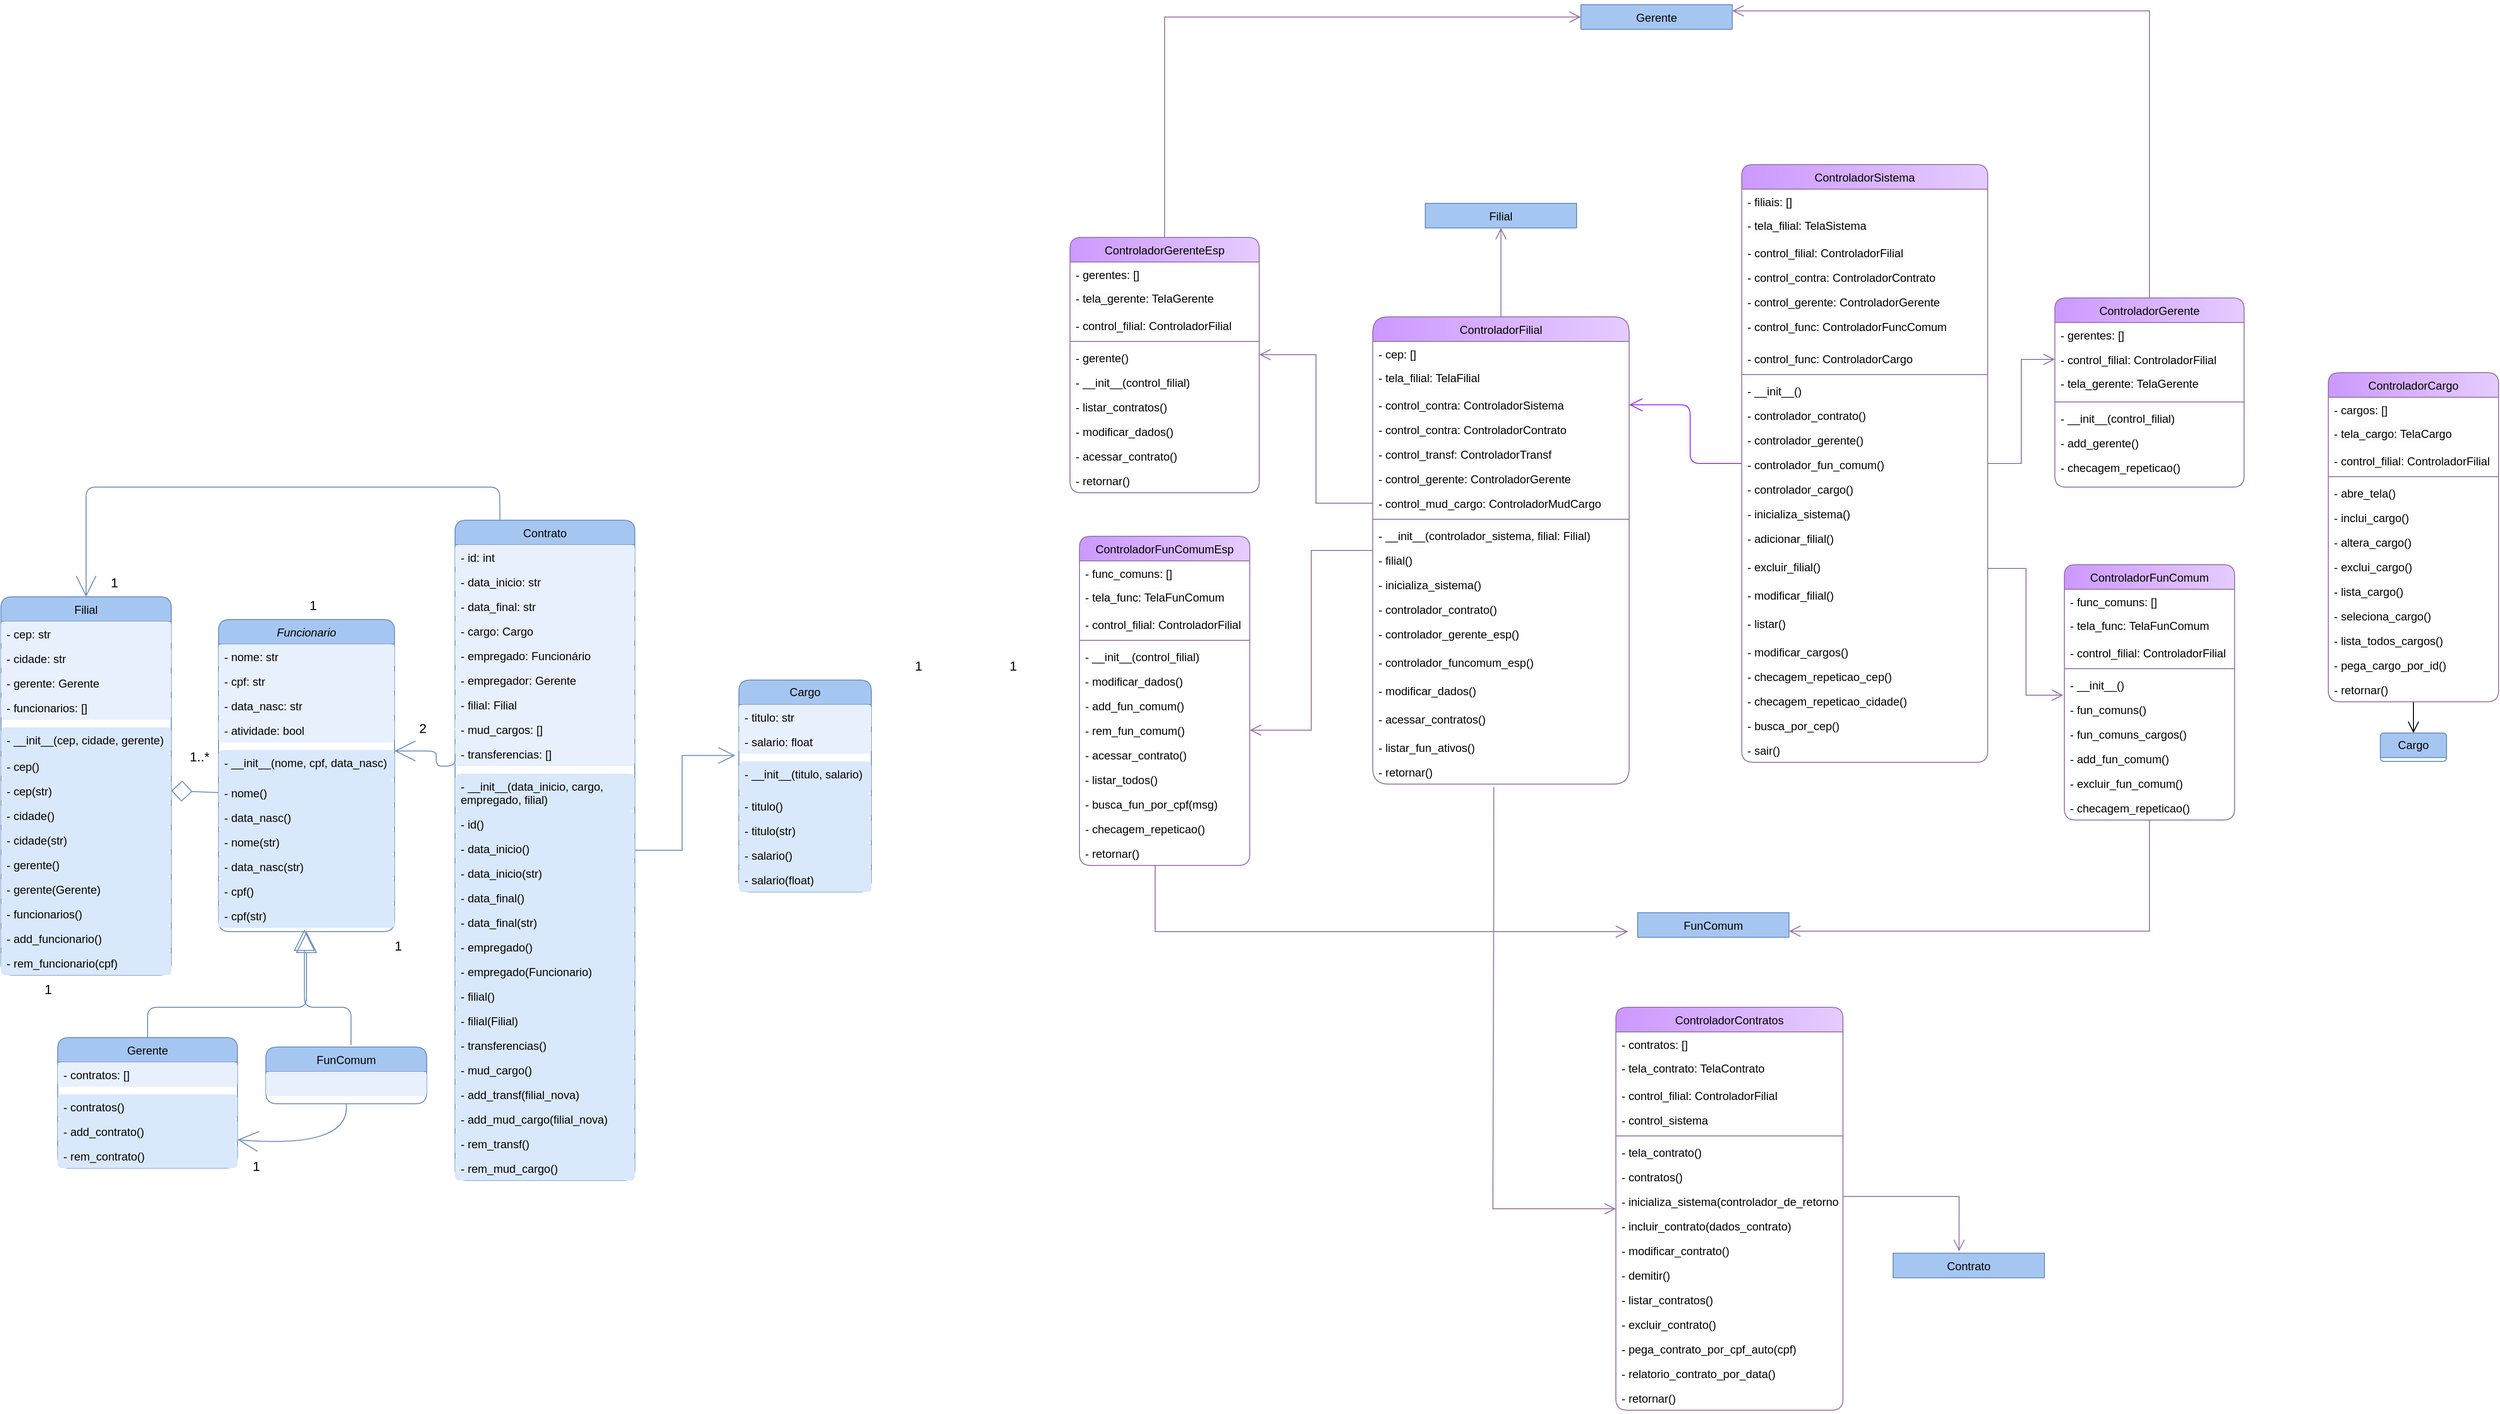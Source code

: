 <mxfile version="21.4.0">
  <diagram id="C5RBs43oDa-KdzZeNtuy" name="Page-1">
    <mxGraphModel dx="1909" dy="1967" grid="1" gridSize="10" guides="1" tooltips="1" connect="1" arrows="1" fold="1" page="1" pageScale="1" pageWidth="1169" pageHeight="827" math="0" shadow="0">
      <root>
        <mxCell id="WIyWlLk6GJQsqaUBKTNV-0" />
        <mxCell id="WIyWlLk6GJQsqaUBKTNV-1" parent="WIyWlLk6GJQsqaUBKTNV-0" />
        <mxCell id="FMd9MbEWiYony1QI66Ri-48" value="Cargo" style="swimlane;fontStyle=0;childLayout=stackLayout;horizontal=1;startSize=26;horizontalStack=0;resizeParent=1;resizeParentMax=0;resizeLast=0;collapsible=1;marginBottom=0;whiteSpace=wrap;html=1;fontFamily=Helvetica;fontSize=12;shadow=0;strokeColor=#6C8EBF;fillColor=#a6c6f2;rounded=1;glass=0;" parent="WIyWlLk6GJQsqaUBKTNV-1" vertex="1">
          <mxGeometry x="790" y="324" width="140" height="224" as="geometry" />
        </mxCell>
        <mxCell id="FMd9MbEWiYony1QI66Ri-49" value="- titulo: str" style="text;align=left;verticalAlign=top;spacingLeft=4;spacingRight=4;overflow=hidden;rotatable=0;points=[[0,0.5],[1,0.5]];portConstraint=eastwest;whiteSpace=wrap;html=1;fontSize=12;fontFamily=Helvetica;strokeColor=none;fillColor=#e8f0fd;rounded=1;" parent="FMd9MbEWiYony1QI66Ri-48" vertex="1">
          <mxGeometry y="26" width="140" height="26" as="geometry" />
        </mxCell>
        <mxCell id="FMd9MbEWiYony1QI66Ri-50" value="- salario: float" style="text;align=left;verticalAlign=top;spacingLeft=4;spacingRight=4;overflow=hidden;rotatable=0;points=[[0,0.5],[1,0.5]];portConstraint=eastwest;whiteSpace=wrap;html=1;fontSize=12;fontFamily=Helvetica;strokeColor=none;fillColor=#e8f0fd;rounded=1;" parent="FMd9MbEWiYony1QI66Ri-48" vertex="1">
          <mxGeometry y="52" width="140" height="26" as="geometry" />
        </mxCell>
        <mxCell id="dxM63xS1KSjtT52cdp6n-24" value="" style="line;html=1;strokeWidth=1;align=left;verticalAlign=middle;spacingTop=-1;spacingLeft=3;spacingRight=3;rotatable=0;labelPosition=right;points=[];portConstraint=eastwest;dashed=1;strokeColor=none;fillColor=#F6EDFC;rounded=1;" parent="FMd9MbEWiYony1QI66Ri-48" vertex="1">
          <mxGeometry y="78" width="140" height="8" as="geometry" />
        </mxCell>
        <mxCell id="dxM63xS1KSjtT52cdp6n-25" value="- __init__(titulo, salario)" style="text;align=left;verticalAlign=top;spacingLeft=4;spacingRight=4;overflow=hidden;rotatable=0;points=[[0,0.5],[1,0.5]];portConstraint=eastwest;strokeColor=none;fillColor=#dae8fc;rounded=1;" parent="FMd9MbEWiYony1QI66Ri-48" vertex="1">
          <mxGeometry y="86" width="140" height="34" as="geometry" />
        </mxCell>
        <mxCell id="dxM63xS1KSjtT52cdp6n-26" value="- titulo()" style="text;align=left;verticalAlign=top;spacingLeft=4;spacingRight=4;overflow=hidden;rotatable=0;points=[[0,0.5],[1,0.5]];portConstraint=eastwest;whiteSpace=wrap;html=1;fontSize=12;fontFamily=Helvetica;strokeColor=none;fillColor=#dae8fc;rounded=1;" parent="FMd9MbEWiYony1QI66Ri-48" vertex="1">
          <mxGeometry y="120" width="140" height="26" as="geometry" />
        </mxCell>
        <mxCell id="dxM63xS1KSjtT52cdp6n-27" value="- titulo(str)" style="text;align=left;verticalAlign=top;spacingLeft=4;spacingRight=4;overflow=hidden;rotatable=0;points=[[0,0.5],[1,0.5]];portConstraint=eastwest;whiteSpace=wrap;html=1;fontSize=12;fontFamily=Helvetica;strokeColor=none;fillColor=#dae8fc;rounded=1;" parent="FMd9MbEWiYony1QI66Ri-48" vertex="1">
          <mxGeometry y="146" width="140" height="26" as="geometry" />
        </mxCell>
        <mxCell id="dxM63xS1KSjtT52cdp6n-28" value="- salario()" style="text;align=left;verticalAlign=top;spacingLeft=4;spacingRight=4;overflow=hidden;rotatable=0;points=[[0,0.5],[1,0.5]];portConstraint=eastwest;whiteSpace=wrap;html=1;fontSize=12;fontFamily=Helvetica;strokeColor=none;fillColor=#dae8fc;rounded=1;" parent="FMd9MbEWiYony1QI66Ri-48" vertex="1">
          <mxGeometry y="172" width="140" height="26" as="geometry" />
        </mxCell>
        <mxCell id="dxM63xS1KSjtT52cdp6n-29" value="- salario(float)" style="text;align=left;verticalAlign=top;spacingLeft=4;spacingRight=4;overflow=hidden;rotatable=0;points=[[0,0.5],[1,0.5]];portConstraint=eastwest;whiteSpace=wrap;html=1;fontSize=12;fontFamily=Helvetica;strokeColor=none;fillColor=#dae8fc;rounded=1;" parent="FMd9MbEWiYony1QI66Ri-48" vertex="1">
          <mxGeometry y="198" width="140" height="26" as="geometry" />
        </mxCell>
        <mxCell id="FpJMFFJvx9OxjngVxS8z-13" value="Funcionario" style="swimlane;fontStyle=2;align=center;verticalAlign=top;childLayout=stackLayout;horizontal=1;startSize=26;horizontalStack=0;resizeParent=1;resizeLast=0;collapsible=1;marginBottom=0;rounded=1;shadow=0;strokeWidth=1;swimlaneLine=1;strokeColor=#6C8EBF;fillColor=#A6C6F2;" parent="WIyWlLk6GJQsqaUBKTNV-1" vertex="1">
          <mxGeometry x="240" y="260" width="186" height="330" as="geometry">
            <mxRectangle x="230" y="140" width="160" height="26" as="alternateBounds" />
          </mxGeometry>
        </mxCell>
        <mxCell id="FpJMFFJvx9OxjngVxS8z-14" value="- nome: str" style="text;align=left;verticalAlign=top;spacingLeft=4;spacingRight=4;overflow=hidden;rotatable=0;points=[[0,0.5],[1,0.5]];portConstraint=eastwest;strokeColor=none;fillColor=#e8f0fd;rounded=1;shadow=0;" parent="FpJMFFJvx9OxjngVxS8z-13" vertex="1">
          <mxGeometry y="26" width="186" height="26" as="geometry" />
        </mxCell>
        <mxCell id="FpJMFFJvx9OxjngVxS8z-15" value="- cpf: str" style="text;align=left;verticalAlign=top;spacingLeft=4;spacingRight=4;overflow=hidden;rotatable=0;points=[[0,0.5],[1,0.5]];portConstraint=eastwest;rounded=1;shadow=0;html=0;strokeColor=none;fillColor=#e8f0fd;" parent="FpJMFFJvx9OxjngVxS8z-13" vertex="1">
          <mxGeometry y="52" width="186" height="26" as="geometry" />
        </mxCell>
        <mxCell id="FpJMFFJvx9OxjngVxS8z-280" value="- data_nasc: str" style="text;align=left;verticalAlign=top;spacingLeft=4;spacingRight=4;overflow=hidden;rotatable=0;points=[[0,0.5],[1,0.5]];portConstraint=eastwest;strokeColor=none;fillColor=#e8f0fd;rounded=1;shadow=0;" parent="FpJMFFJvx9OxjngVxS8z-13" vertex="1">
          <mxGeometry y="78" width="186" height="26" as="geometry" />
        </mxCell>
        <mxCell id="t7BeZhiAHVBjKm9LZl5y-0" value="- atividade: bool" style="text;align=left;verticalAlign=top;spacingLeft=4;spacingRight=4;overflow=hidden;rotatable=0;points=[[0,0.5],[1,0.5]];portConstraint=eastwest;rounded=1;shadow=0;html=0;strokeColor=none;fillColor=#e8f0fd;" parent="FpJMFFJvx9OxjngVxS8z-13" vertex="1">
          <mxGeometry y="104" width="186" height="26" as="geometry" />
        </mxCell>
        <mxCell id="FpJMFFJvx9OxjngVxS8z-17" value="" style="line;html=1;strokeWidth=1;align=left;verticalAlign=middle;spacingTop=-1;spacingLeft=3;spacingRight=3;rotatable=0;labelPosition=right;points=[];portConstraint=eastwest;dashed=1;strokeColor=none;fillColor=#dae8fc;rounded=1;shadow=0;" parent="FpJMFFJvx9OxjngVxS8z-13" vertex="1">
          <mxGeometry y="130" width="186" height="8" as="geometry" />
        </mxCell>
        <mxCell id="dxM63xS1KSjtT52cdp6n-0" value="- __init__(nome, cpf, data_nasc)" style="text;align=left;verticalAlign=top;spacingLeft=4;spacingRight=4;overflow=hidden;rotatable=0;points=[[0,0.5],[1,0.5]];portConstraint=eastwest;strokeColor=none;fillColor=#dae8fc;rounded=1;shadow=0;" parent="FpJMFFJvx9OxjngVxS8z-13" vertex="1">
          <mxGeometry y="138" width="186" height="32" as="geometry" />
        </mxCell>
        <mxCell id="FpJMFFJvx9OxjngVxS8z-18" value="- nome()" style="text;align=left;verticalAlign=top;spacingLeft=4;spacingRight=4;overflow=hidden;rotatable=0;points=[[0,0.5],[1,0.5]];portConstraint=eastwest;strokeColor=none;fillColor=#DAE8FC;rounded=1;shadow=0;" parent="FpJMFFJvx9OxjngVxS8z-13" vertex="1">
          <mxGeometry y="170" width="186" height="26" as="geometry" />
        </mxCell>
        <mxCell id="FpJMFFJvx9OxjngVxS8z-281" value="- data_nasc()" style="text;align=left;verticalAlign=top;spacingLeft=4;spacingRight=4;overflow=hidden;rotatable=0;points=[[0,0.5],[1,0.5]];portConstraint=eastwest;strokeColor=none;fillColor=#dae8fc;rounded=1;shadow=0;" parent="FpJMFFJvx9OxjngVxS8z-13" vertex="1">
          <mxGeometry y="196" width="186" height="26" as="geometry" />
        </mxCell>
        <mxCell id="FpJMFFJvx9OxjngVxS8z-19" value="- nome(str)" style="text;align=left;verticalAlign=top;spacingLeft=4;spacingRight=4;overflow=hidden;rotatable=0;points=[[0,0.5],[1,0.5]];portConstraint=eastwest;strokeColor=none;fillColor=#dae8fc;rounded=1;shadow=0;" parent="FpJMFFJvx9OxjngVxS8z-13" vertex="1">
          <mxGeometry y="222" width="186" height="26" as="geometry" />
        </mxCell>
        <mxCell id="FpJMFFJvx9OxjngVxS8z-282" value="- data_nasc(str)" style="text;align=left;verticalAlign=top;spacingLeft=4;spacingRight=4;overflow=hidden;rotatable=0;points=[[0,0.5],[1,0.5]];portConstraint=eastwest;strokeColor=none;fillColor=#dae8fc;rounded=1;shadow=0;" parent="FpJMFFJvx9OxjngVxS8z-13" vertex="1">
          <mxGeometry y="248" width="186" height="26" as="geometry" />
        </mxCell>
        <mxCell id="FpJMFFJvx9OxjngVxS8z-20" value="- cpf()" style="text;align=left;verticalAlign=top;spacingLeft=4;spacingRight=4;overflow=hidden;rotatable=0;points=[[0,0.5],[1,0.5]];portConstraint=eastwest;rounded=1;shadow=0;html=0;strokeColor=none;fillColor=#dae8fc;" parent="FpJMFFJvx9OxjngVxS8z-13" vertex="1">
          <mxGeometry y="274" width="186" height="26" as="geometry" />
        </mxCell>
        <mxCell id="FpJMFFJvx9OxjngVxS8z-21" value="- cpf(str)" style="text;align=left;verticalAlign=top;spacingLeft=4;spacingRight=4;overflow=hidden;rotatable=0;points=[[0,0.5],[1,0.5]];portConstraint=eastwest;rounded=1;shadow=0;html=0;strokeColor=none;fillColor=#dae8fc;" parent="FpJMFFJvx9OxjngVxS8z-13" vertex="1">
          <mxGeometry y="300" width="186" height="26" as="geometry" />
        </mxCell>
        <mxCell id="FJltLAKSmcvHp2W2NROA-34" style="edgeStyle=orthogonalEdgeStyle;rounded=1;orthogonalLoop=1;jettySize=auto;html=1;endArrow=block;endFill=0;endSize=20;strokeColor=#6C8EBF;shadow=0;entryX=0.5;entryY=1;entryDx=0;entryDy=0;" parent="WIyWlLk6GJQsqaUBKTNV-1" source="FpJMFFJvx9OxjngVxS8z-25" target="FpJMFFJvx9OxjngVxS8z-13" edge="1">
          <mxGeometry relative="1" as="geometry">
            <Array as="points">
              <mxPoint x="165" y="670" />
              <mxPoint x="333" y="670" />
            </Array>
            <mxPoint x="350" y="610" as="targetPoint" />
          </mxGeometry>
        </mxCell>
        <mxCell id="FpJMFFJvx9OxjngVxS8z-25" value="Gerente" style="swimlane;fontStyle=0;align=center;verticalAlign=top;childLayout=stackLayout;horizontal=1;startSize=26;horizontalStack=0;resizeParent=1;resizeLast=0;collapsible=1;marginBottom=0;rounded=1;shadow=0;strokeWidth=1;swimlaneLine=1;strokeColor=#6C8EBF;fillColor=#A6C6F2;perimeterSpacing=0;" parent="WIyWlLk6GJQsqaUBKTNV-1" vertex="1">
          <mxGeometry x="70" y="702" width="190" height="138" as="geometry">
            <mxRectangle x="230" y="140" width="160" height="26" as="alternateBounds" />
          </mxGeometry>
        </mxCell>
        <mxCell id="FpJMFFJvx9OxjngVxS8z-26" value="- contratos: []" style="text;align=left;verticalAlign=top;spacingLeft=4;spacingRight=4;overflow=hidden;rotatable=0;points=[[0,0.5],[1,0.5]];portConstraint=eastwest;rounded=1;shadow=0;html=0;strokeColor=none;fillColor=#e8f0fd;" parent="FpJMFFJvx9OxjngVxS8z-25" vertex="1">
          <mxGeometry y="26" width="190" height="26" as="geometry" />
        </mxCell>
        <mxCell id="FpJMFFJvx9OxjngVxS8z-27" value="" style="line;html=1;strokeWidth=1;align=left;verticalAlign=middle;spacingTop=-1;spacingLeft=3;spacingRight=3;rotatable=0;labelPosition=right;points=[];portConstraint=eastwest;dashed=1;strokeColor=none;fillColor=#dae8fc;rounded=1;shadow=0;" parent="FpJMFFJvx9OxjngVxS8z-25" vertex="1">
          <mxGeometry y="52" width="190" height="8" as="geometry" />
        </mxCell>
        <mxCell id="FJltLAKSmcvHp2W2NROA-30" value="- contratos()" style="text;align=left;verticalAlign=top;spacingLeft=4;spacingRight=4;overflow=hidden;rotatable=0;points=[[0,0.5],[1,0.5]];portConstraint=eastwest;rounded=1;shadow=0;html=0;strokeColor=none;fillColor=#dae8fc;" parent="FpJMFFJvx9OxjngVxS8z-25" vertex="1">
          <mxGeometry y="60" width="190" height="26" as="geometry" />
        </mxCell>
        <mxCell id="FJltLAKSmcvHp2W2NROA-31" value="- add_contrato()" style="text;align=left;verticalAlign=top;spacingLeft=4;spacingRight=4;overflow=hidden;rotatable=0;points=[[0,0.5],[1,0.5]];portConstraint=eastwest;rounded=1;shadow=0;html=0;strokeColor=none;fillColor=#dae8fc;" parent="FpJMFFJvx9OxjngVxS8z-25" vertex="1">
          <mxGeometry y="86" width="190" height="26" as="geometry" />
        </mxCell>
        <mxCell id="FJltLAKSmcvHp2W2NROA-32" value="- rem_contrato()" style="text;align=left;verticalAlign=top;spacingLeft=4;spacingRight=4;overflow=hidden;rotatable=0;points=[[0,0.5],[1,0.5]];portConstraint=eastwest;rounded=1;shadow=0;html=0;strokeColor=none;fillColor=#dae8fc;" parent="FpJMFFJvx9OxjngVxS8z-25" vertex="1">
          <mxGeometry y="112" width="190" height="26" as="geometry" />
        </mxCell>
        <mxCell id="FpJMFFJvx9OxjngVxS8z-31" value="FunComum" style="swimlane;fontStyle=0;align=center;verticalAlign=top;childLayout=stackLayout;horizontal=1;startSize=26;horizontalStack=0;resizeParent=1;resizeLast=0;collapsible=1;marginBottom=0;rounded=1;shadow=0;strokeWidth=1;swimlaneLine=1;strokeColor=#6C8EBF;fillColor=#A6C6F2;" parent="WIyWlLk6GJQsqaUBKTNV-1" vertex="1">
          <mxGeometry x="290" y="712" width="170" height="60" as="geometry">
            <mxRectangle x="230" y="140" width="160" height="26" as="alternateBounds" />
          </mxGeometry>
        </mxCell>
        <mxCell id="FpJMFFJvx9OxjngVxS8z-32" value="" style="text;align=left;verticalAlign=top;spacingLeft=4;spacingRight=4;overflow=hidden;rotatable=0;points=[[0,0.5],[1,0.5]];portConstraint=eastwest;rounded=1;shadow=0;html=0;strokeColor=none;fillColor=#e8f0fd;" parent="FpJMFFJvx9OxjngVxS8z-31" vertex="1">
          <mxGeometry y="26" width="170" height="26" as="geometry" />
        </mxCell>
        <mxCell id="FpJMFFJvx9OxjngVxS8z-33" value="" style="line;html=1;strokeWidth=1;align=left;verticalAlign=middle;spacingTop=-1;spacingLeft=3;spacingRight=3;rotatable=0;labelPosition=right;points=[];portConstraint=eastwest;dashed=1;strokeColor=none;fillColor=#dae8fc;rounded=1;shadow=0;" parent="FpJMFFJvx9OxjngVxS8z-31" vertex="1">
          <mxGeometry y="52" width="170" height="8" as="geometry" />
        </mxCell>
        <mxCell id="zMUwehsQKJZIWUGshv16-0" style="edgeStyle=orthogonalEdgeStyle;rounded=0;orthogonalLoop=1;jettySize=auto;html=1;entryX=-0.027;entryY=1.067;entryDx=0;entryDy=0;entryPerimeter=0;endArrow=open;endFill=0;endSize=16;fillColor=#dae8fc;strokeColor=#6c8ebf;" parent="WIyWlLk6GJQsqaUBKTNV-1" source="FpJMFFJvx9OxjngVxS8z-36" target="FMd9MbEWiYony1QI66Ri-50" edge="1">
          <mxGeometry relative="1" as="geometry" />
        </mxCell>
        <mxCell id="FpJMFFJvx9OxjngVxS8z-36" value="Contrato" style="swimlane;fontStyle=0;align=center;verticalAlign=top;childLayout=stackLayout;horizontal=1;startSize=26;horizontalStack=0;resizeParent=1;resizeLast=0;collapsible=1;marginBottom=0;rounded=1;shadow=0;strokeWidth=1;swimlaneLine=1;strokeColor=#6C8EBF;fillColor=#A6C6F2;" parent="WIyWlLk6GJQsqaUBKTNV-1" vertex="1">
          <mxGeometry x="490" y="155" width="190" height="698" as="geometry">
            <mxRectangle x="230" y="140" width="160" height="26" as="alternateBounds" />
          </mxGeometry>
        </mxCell>
        <mxCell id="6TJ5mSXtSwyp7b67H06s-2" value="- id: int" style="text;align=left;verticalAlign=top;spacingLeft=4;spacingRight=4;overflow=hidden;rotatable=0;points=[[0,0.5],[1,0.5]];portConstraint=eastwest;whiteSpace=wrap;html=1;fontSize=12;fontFamily=Helvetica;strokeColor=none;fillColor=#e8f0fd;rounded=1;shadow=0;" parent="FpJMFFJvx9OxjngVxS8z-36" vertex="1">
          <mxGeometry y="26" width="190" height="26" as="geometry" />
        </mxCell>
        <mxCell id="FpJMFFJvx9OxjngVxS8z-37" value="- data_inicio: str" style="text;align=left;verticalAlign=top;spacingLeft=4;spacingRight=4;overflow=hidden;rotatable=0;points=[[0,0.5],[1,0.5]];portConstraint=eastwest;rounded=1;shadow=0;html=0;strokeColor=none;fillColor=#e8f0fd;" parent="FpJMFFJvx9OxjngVxS8z-36" vertex="1">
          <mxGeometry y="52" width="190" height="26" as="geometry" />
        </mxCell>
        <mxCell id="FpJMFFJvx9OxjngVxS8z-38" value="- data_final: str" style="text;align=left;verticalAlign=top;spacingLeft=4;spacingRight=4;overflow=hidden;rotatable=0;points=[[0,0.5],[1,0.5]];portConstraint=eastwest;rounded=1;shadow=0;html=0;strokeColor=none;fillColor=#e8f0fd;" parent="FpJMFFJvx9OxjngVxS8z-36" vertex="1">
          <mxGeometry y="78" width="190" height="26" as="geometry" />
        </mxCell>
        <mxCell id="FpJMFFJvx9OxjngVxS8z-69" value="- cargo: Cargo" style="text;align=left;verticalAlign=top;spacingLeft=4;spacingRight=4;overflow=hidden;rotatable=0;points=[[0,0.5],[1,0.5]];portConstraint=eastwest;rounded=1;shadow=0;html=0;strokeColor=none;fillColor=#e8f0fd;" parent="FpJMFFJvx9OxjngVxS8z-36" vertex="1">
          <mxGeometry y="104" width="190" height="26" as="geometry" />
        </mxCell>
        <mxCell id="FpJMFFJvx9OxjngVxS8z-39" value="- empregado: Funcionário" style="text;align=left;verticalAlign=top;spacingLeft=4;spacingRight=4;overflow=hidden;rotatable=0;points=[[0,0.5],[1,0.5]];portConstraint=eastwest;rounded=1;shadow=0;html=0;strokeColor=none;fillColor=#e8f0fd;" parent="FpJMFFJvx9OxjngVxS8z-36" vertex="1">
          <mxGeometry y="130" width="190" height="26" as="geometry" />
        </mxCell>
        <mxCell id="FJltLAKSmcvHp2W2NROA-43" value="- empregador: Gerente" style="text;align=left;verticalAlign=top;spacingLeft=4;spacingRight=4;overflow=hidden;rotatable=0;points=[[0,0.5],[1,0.5]];portConstraint=eastwest;rounded=1;shadow=0;html=0;strokeColor=none;fillColor=#e8f0fd;" parent="FpJMFFJvx9OxjngVxS8z-36" vertex="1">
          <mxGeometry y="156" width="190" height="26" as="geometry" />
        </mxCell>
        <mxCell id="FpJMFFJvx9OxjngVxS8z-40" value="- filial: Filial" style="text;align=left;verticalAlign=top;spacingLeft=4;spacingRight=4;overflow=hidden;rotatable=0;points=[[0,0.5],[1,0.5]];portConstraint=eastwest;rounded=1;shadow=0;html=0;strokeColor=none;fillColor=#e8f0fd;" parent="FpJMFFJvx9OxjngVxS8z-36" vertex="1">
          <mxGeometry y="182" width="190" height="26" as="geometry" />
        </mxCell>
        <mxCell id="FJltLAKSmcvHp2W2NROA-2" value="- mud_cargos: []" style="text;align=left;verticalAlign=top;spacingLeft=4;spacingRight=4;overflow=hidden;rotatable=0;points=[[0,0.5],[1,0.5]];portConstraint=eastwest;rounded=1;shadow=0;html=0;strokeColor=none;fillColor=#e8f0fd;" parent="FpJMFFJvx9OxjngVxS8z-36" vertex="1">
          <mxGeometry y="208" width="190" height="26" as="geometry" />
        </mxCell>
        <mxCell id="FJltLAKSmcvHp2W2NROA-4" value="- transferencias: []" style="text;align=left;verticalAlign=top;spacingLeft=4;spacingRight=4;overflow=hidden;rotatable=0;points=[[0,0.5],[1,0.5]];portConstraint=eastwest;rounded=1;shadow=0;html=0;strokeColor=none;fillColor=#e8f0fd;" parent="FpJMFFJvx9OxjngVxS8z-36" vertex="1">
          <mxGeometry y="234" width="190" height="26" as="geometry" />
        </mxCell>
        <mxCell id="FpJMFFJvx9OxjngVxS8z-41" value="" style="line;html=1;strokeWidth=1;align=left;verticalAlign=middle;spacingTop=-1;spacingLeft=3;spacingRight=3;rotatable=0;labelPosition=right;points=[];portConstraint=eastwest;dashed=1;strokeColor=none;fillColor=#FCFCFC;rounded=1;shadow=0;" parent="FpJMFFJvx9OxjngVxS8z-36" vertex="1">
          <mxGeometry y="260" width="190" height="8" as="geometry" />
        </mxCell>
        <mxCell id="dxM63xS1KSjtT52cdp6n-19" value="- __init__(data_inicio, cargo, &#xa;empregado, filial)" style="text;align=left;verticalAlign=top;spacingLeft=4;spacingRight=4;overflow=hidden;rotatable=0;points=[[0,0.5],[1,0.5]];portConstraint=eastwest;strokeColor=none;fillColor=#dae8fc;rounded=1;shadow=0;" parent="FpJMFFJvx9OxjngVxS8z-36" vertex="1">
          <mxGeometry y="268" width="190" height="40" as="geometry" />
        </mxCell>
        <mxCell id="6TJ5mSXtSwyp7b67H06s-3" value="- id()" style="text;align=left;verticalAlign=top;spacingLeft=4;spacingRight=4;overflow=hidden;rotatable=0;points=[[0,0.5],[1,0.5]];portConstraint=eastwest;whiteSpace=wrap;html=1;fontSize=12;fontFamily=Helvetica;strokeColor=none;fillColor=#dae8fc;rounded=1;shadow=0;" parent="FpJMFFJvx9OxjngVxS8z-36" vertex="1">
          <mxGeometry y="308" width="190" height="26" as="geometry" />
        </mxCell>
        <mxCell id="FpJMFFJvx9OxjngVxS8z-42" value="- data_inicio()" style="text;align=left;verticalAlign=top;spacingLeft=4;spacingRight=4;overflow=hidden;rotatable=0;points=[[0,0.5],[1,0.5]];portConstraint=eastwest;rounded=1;shadow=0;html=0;strokeColor=none;fillColor=#dae8fc;" parent="FpJMFFJvx9OxjngVxS8z-36" vertex="1">
          <mxGeometry y="334" width="190" height="26" as="geometry" />
        </mxCell>
        <mxCell id="FpJMFFJvx9OxjngVxS8z-43" value="- data_inicio(str)" style="text;align=left;verticalAlign=top;spacingLeft=4;spacingRight=4;overflow=hidden;rotatable=0;points=[[0,0.5],[1,0.5]];portConstraint=eastwest;rounded=1;shadow=0;html=0;strokeColor=none;fillColor=#dae8fc;" parent="FpJMFFJvx9OxjngVxS8z-36" vertex="1">
          <mxGeometry y="360" width="190" height="26" as="geometry" />
        </mxCell>
        <mxCell id="FpJMFFJvx9OxjngVxS8z-44" value="- data_final()" style="text;align=left;verticalAlign=top;spacingLeft=4;spacingRight=4;overflow=hidden;rotatable=0;points=[[0,0.5],[1,0.5]];portConstraint=eastwest;rounded=1;shadow=0;html=0;strokeColor=none;fillColor=#dae8fc;" parent="FpJMFFJvx9OxjngVxS8z-36" vertex="1">
          <mxGeometry y="386" width="190" height="26" as="geometry" />
        </mxCell>
        <mxCell id="FpJMFFJvx9OxjngVxS8z-45" value="- data_final(str)" style="text;align=left;verticalAlign=top;spacingLeft=4;spacingRight=4;overflow=hidden;rotatable=0;points=[[0,0.5],[1,0.5]];portConstraint=eastwest;rounded=1;shadow=0;html=0;strokeColor=none;fillColor=#dae8fc;" parent="FpJMFFJvx9OxjngVxS8z-36" vertex="1">
          <mxGeometry y="412" width="190" height="26" as="geometry" />
        </mxCell>
        <mxCell id="FpJMFFJvx9OxjngVxS8z-46" value="- empregado()" style="text;align=left;verticalAlign=top;spacingLeft=4;spacingRight=4;overflow=hidden;rotatable=0;points=[[0,0.5],[1,0.5]];portConstraint=eastwest;rounded=1;shadow=0;html=0;strokeColor=none;fillColor=#dae8fc;" parent="FpJMFFJvx9OxjngVxS8z-36" vertex="1">
          <mxGeometry y="438" width="190" height="26" as="geometry" />
        </mxCell>
        <mxCell id="FpJMFFJvx9OxjngVxS8z-47" value="- empregado(Funcionario)" style="text;align=left;verticalAlign=top;spacingLeft=4;spacingRight=4;overflow=hidden;rotatable=0;points=[[0,0.5],[1,0.5]];portConstraint=eastwest;rounded=1;shadow=0;html=0;strokeColor=none;fillColor=#dae8fc;" parent="FpJMFFJvx9OxjngVxS8z-36" vertex="1">
          <mxGeometry y="464" width="190" height="26" as="geometry" />
        </mxCell>
        <mxCell id="FpJMFFJvx9OxjngVxS8z-50" value="- filial()" style="text;align=left;verticalAlign=top;spacingLeft=4;spacingRight=4;overflow=hidden;rotatable=0;points=[[0,0.5],[1,0.5]];portConstraint=eastwest;rounded=1;shadow=0;html=0;strokeColor=none;fillColor=#dae8fc;" parent="FpJMFFJvx9OxjngVxS8z-36" vertex="1">
          <mxGeometry y="490" width="190" height="26" as="geometry" />
        </mxCell>
        <mxCell id="FpJMFFJvx9OxjngVxS8z-51" value="- filial(Filial)" style="text;align=left;verticalAlign=top;spacingLeft=4;spacingRight=4;overflow=hidden;rotatable=0;points=[[0,0.5],[1,0.5]];portConstraint=eastwest;rounded=1;shadow=0;html=0;strokeColor=none;fillColor=#dae8fc;" parent="FpJMFFJvx9OxjngVxS8z-36" vertex="1">
          <mxGeometry y="516" width="190" height="26" as="geometry" />
        </mxCell>
        <mxCell id="FJltLAKSmcvHp2W2NROA-24" value="- transferencias()" style="text;align=left;verticalAlign=top;spacingLeft=4;spacingRight=4;overflow=hidden;rotatable=0;points=[[0,0.5],[1,0.5]];portConstraint=eastwest;rounded=1;shadow=0;html=0;strokeColor=none;fillColor=#dae8fc;" parent="FpJMFFJvx9OxjngVxS8z-36" vertex="1">
          <mxGeometry y="542" width="190" height="26" as="geometry" />
        </mxCell>
        <mxCell id="FJltLAKSmcvHp2W2NROA-25" value="- mud_cargo()" style="text;align=left;verticalAlign=top;spacingLeft=4;spacingRight=4;overflow=hidden;rotatable=0;points=[[0,0.5],[1,0.5]];portConstraint=eastwest;rounded=1;shadow=0;html=0;strokeColor=none;fillColor=#dae8fc;" parent="FpJMFFJvx9OxjngVxS8z-36" vertex="1">
          <mxGeometry y="568" width="190" height="26" as="geometry" />
        </mxCell>
        <mxCell id="FJltLAKSmcvHp2W2NROA-6" value="- add_transf(filial_nova)" style="text;align=left;verticalAlign=top;spacingLeft=4;spacingRight=4;overflow=hidden;rotatable=0;points=[[0,0.5],[1,0.5]];portConstraint=eastwest;rounded=1;shadow=0;html=0;strokeColor=none;fillColor=#dae8fc;" parent="FpJMFFJvx9OxjngVxS8z-36" vertex="1">
          <mxGeometry y="594" width="190" height="26" as="geometry" />
        </mxCell>
        <mxCell id="FJltLAKSmcvHp2W2NROA-21" value="- add_mud_cargo(filial_nova)" style="text;align=left;verticalAlign=top;spacingLeft=4;spacingRight=4;overflow=hidden;rotatable=0;points=[[0,0.5],[1,0.5]];portConstraint=eastwest;rounded=1;shadow=0;html=0;strokeColor=none;fillColor=#dae8fc;" parent="FpJMFFJvx9OxjngVxS8z-36" vertex="1">
          <mxGeometry y="620" width="190" height="26" as="geometry" />
        </mxCell>
        <mxCell id="FJltLAKSmcvHp2W2NROA-22" value="- rem_transf()" style="text;align=left;verticalAlign=top;spacingLeft=4;spacingRight=4;overflow=hidden;rotatable=0;points=[[0,0.5],[1,0.5]];portConstraint=eastwest;rounded=1;shadow=0;html=0;strokeColor=none;fillColor=#dae8fc;" parent="FpJMFFJvx9OxjngVxS8z-36" vertex="1">
          <mxGeometry y="646" width="190" height="26" as="geometry" />
        </mxCell>
        <mxCell id="FJltLAKSmcvHp2W2NROA-23" value="- rem_mud_cargo()" style="text;align=left;verticalAlign=top;spacingLeft=4;spacingRight=4;overflow=hidden;rotatable=0;points=[[0,0.5],[1,0.5]];portConstraint=eastwest;rounded=1;shadow=0;html=0;strokeColor=none;fillColor=#dae8fc;" parent="FpJMFFJvx9OxjngVxS8z-36" vertex="1">
          <mxGeometry y="672" width="190" height="26" as="geometry" />
        </mxCell>
        <mxCell id="FpJMFFJvx9OxjngVxS8z-52" value="Filial" style="swimlane;fontStyle=0;align=center;verticalAlign=top;childLayout=stackLayout;horizontal=1;startSize=26;horizontalStack=0;resizeParent=1;resizeLast=0;collapsible=1;marginBottom=0;rounded=1;shadow=0;strokeWidth=1;swimlaneLine=1;strokeColor=#6C8EBF;fillColor=#a6c6f2;swimlaneFillColor=default;" parent="WIyWlLk6GJQsqaUBKTNV-1" vertex="1">
          <mxGeometry x="10" y="236" width="180" height="400" as="geometry">
            <mxRectangle x="230" y="140" width="160" height="26" as="alternateBounds" />
          </mxGeometry>
        </mxCell>
        <mxCell id="FpJMFFJvx9OxjngVxS8z-53" value="- cep: str" style="text;align=left;verticalAlign=top;spacingLeft=4;spacingRight=4;overflow=hidden;rotatable=0;points=[[0,0.5],[1,0.5]];portConstraint=eastwest;strokeColor=none;fillColor=#e8f0fd;rounded=1;shadow=0;" parent="FpJMFFJvx9OxjngVxS8z-52" vertex="1">
          <mxGeometry y="26" width="180" height="26" as="geometry" />
        </mxCell>
        <mxCell id="1QmtrgUNV1MQR9XVLwK_-1" value="- cidade: str" style="text;align=left;verticalAlign=top;spacingLeft=4;spacingRight=4;overflow=hidden;rotatable=0;points=[[0,0.5],[1,0.5]];portConstraint=eastwest;strokeColor=none;fillColor=#e8f0fd;rounded=1;shadow=0;" parent="FpJMFFJvx9OxjngVxS8z-52" vertex="1">
          <mxGeometry y="52" width="180" height="26" as="geometry" />
        </mxCell>
        <mxCell id="FpJMFFJvx9OxjngVxS8z-54" value="- gerente: Gerente" style="text;align=left;verticalAlign=top;spacingLeft=4;spacingRight=4;overflow=hidden;rotatable=0;points=[[0,0.5],[1,0.5]];portConstraint=eastwest;rounded=1;shadow=0;html=0;strokeColor=none;fillColor=#e8f0fd;" parent="FpJMFFJvx9OxjngVxS8z-52" vertex="1">
          <mxGeometry y="78" width="180" height="26" as="geometry" />
        </mxCell>
        <mxCell id="FpJMFFJvx9OxjngVxS8z-55" value="- funcionarios: []" style="text;align=left;verticalAlign=top;spacingLeft=4;spacingRight=4;overflow=hidden;rotatable=0;points=[[0,0.5],[1,0.5]];portConstraint=eastwest;rounded=1;shadow=0;html=0;strokeColor=none;fillColor=#e8f0fd;" parent="FpJMFFJvx9OxjngVxS8z-52" vertex="1">
          <mxGeometry y="104" width="180" height="26" as="geometry" />
        </mxCell>
        <mxCell id="FpJMFFJvx9OxjngVxS8z-56" value="" style="line;html=1;strokeWidth=1;align=left;verticalAlign=middle;spacingTop=-1;spacingLeft=3;spacingRight=3;rotatable=0;labelPosition=right;points=[];portConstraint=eastwest;dashed=1;strokeColor=none;fillColor=#dae8fc;rounded=1;shadow=0;" parent="FpJMFFJvx9OxjngVxS8z-52" vertex="1">
          <mxGeometry y="130" width="180" height="8" as="geometry" />
        </mxCell>
        <mxCell id="dxM63xS1KSjtT52cdp6n-31" value="- __init__(cep, cidade, gerente)" style="text;align=left;verticalAlign=top;spacingLeft=4;spacingRight=4;overflow=hidden;rotatable=0;points=[[0,0.5],[1,0.5]];portConstraint=eastwest;strokeColor=none;fillColor=#dae8fc;rounded=1;shadow=0;" parent="FpJMFFJvx9OxjngVxS8z-52" vertex="1">
          <mxGeometry y="138" width="180" height="28" as="geometry" />
        </mxCell>
        <mxCell id="FpJMFFJvx9OxjngVxS8z-57" value="- cep()" style="text;align=left;verticalAlign=top;spacingLeft=4;spacingRight=4;overflow=hidden;rotatable=0;points=[[0,0.5],[1,0.5]];portConstraint=eastwest;strokeColor=none;fillColor=#dae8fc;rounded=1;shadow=0;" parent="FpJMFFJvx9OxjngVxS8z-52" vertex="1">
          <mxGeometry y="166" width="180" height="26" as="geometry" />
        </mxCell>
        <mxCell id="FpJMFFJvx9OxjngVxS8z-58" value="- cep(str)" style="text;align=left;verticalAlign=top;spacingLeft=4;spacingRight=4;overflow=hidden;rotatable=0;points=[[0,0.5],[1,0.5]];portConstraint=eastwest;strokeColor=none;fillColor=#dae8fc;rounded=1;shadow=0;" parent="FpJMFFJvx9OxjngVxS8z-52" vertex="1">
          <mxGeometry y="192" width="180" height="26" as="geometry" />
        </mxCell>
        <mxCell id="1QmtrgUNV1MQR9XVLwK_-2" value="- cidade()" style="text;align=left;verticalAlign=top;spacingLeft=4;spacingRight=4;overflow=hidden;rotatable=0;points=[[0,0.5],[1,0.5]];portConstraint=eastwest;strokeColor=none;fillColor=#dae8fc;rounded=1;shadow=0;" parent="FpJMFFJvx9OxjngVxS8z-52" vertex="1">
          <mxGeometry y="218" width="180" height="26" as="geometry" />
        </mxCell>
        <mxCell id="1QmtrgUNV1MQR9XVLwK_-3" value="- cidade(str)" style="text;align=left;verticalAlign=top;spacingLeft=4;spacingRight=4;overflow=hidden;rotatable=0;points=[[0,0.5],[1,0.5]];portConstraint=eastwest;strokeColor=none;fillColor=#dae8fc;rounded=1;shadow=0;" parent="FpJMFFJvx9OxjngVxS8z-52" vertex="1">
          <mxGeometry y="244" width="180" height="26" as="geometry" />
        </mxCell>
        <mxCell id="FpJMFFJvx9OxjngVxS8z-59" value="- gerente()" style="text;align=left;verticalAlign=top;spacingLeft=4;spacingRight=4;overflow=hidden;rotatable=0;points=[[0,0.5],[1,0.5]];portConstraint=eastwest;rounded=1;shadow=0;html=0;strokeColor=none;fillColor=#dae8fc;" parent="FpJMFFJvx9OxjngVxS8z-52" vertex="1">
          <mxGeometry y="270" width="180" height="26" as="geometry" />
        </mxCell>
        <mxCell id="FpJMFFJvx9OxjngVxS8z-60" value="- gerente(Gerente)" style="text;align=left;verticalAlign=top;spacingLeft=4;spacingRight=4;overflow=hidden;rotatable=0;points=[[0,0.5],[1,0.5]];portConstraint=eastwest;rounded=1;shadow=0;html=0;strokeColor=none;fillColor=#dae8fc;" parent="FpJMFFJvx9OxjngVxS8z-52" vertex="1">
          <mxGeometry y="296" width="180" height="26" as="geometry" />
        </mxCell>
        <mxCell id="FpJMFFJvx9OxjngVxS8z-61" value="- funcionarios()" style="text;align=left;verticalAlign=top;spacingLeft=4;spacingRight=4;overflow=hidden;rotatable=0;points=[[0,0.5],[1,0.5]];portConstraint=eastwest;rounded=1;shadow=0;html=0;strokeColor=none;fillColor=#dae8fc;" parent="FpJMFFJvx9OxjngVxS8z-52" vertex="1">
          <mxGeometry y="322" width="180" height="26" as="geometry" />
        </mxCell>
        <mxCell id="FpJMFFJvx9OxjngVxS8z-62" value="- add_funcionario()" style="text;align=left;verticalAlign=top;spacingLeft=4;spacingRight=4;overflow=hidden;rotatable=0;points=[[0,0.5],[1,0.5]];portConstraint=eastwest;rounded=1;shadow=0;html=0;strokeColor=none;fillColor=#dae8fc;" parent="FpJMFFJvx9OxjngVxS8z-52" vertex="1">
          <mxGeometry y="348" width="180" height="26" as="geometry" />
        </mxCell>
        <mxCell id="FJltLAKSmcvHp2W2NROA-26" value="- rem_funcionario(cpf)" style="text;align=left;verticalAlign=top;spacingLeft=4;spacingRight=4;overflow=hidden;rotatable=0;points=[[0,0.5],[1,0.5]];portConstraint=eastwest;rounded=1;shadow=0;html=0;strokeColor=none;fillColor=#dae8fc;" parent="FpJMFFJvx9OxjngVxS8z-52" vertex="1">
          <mxGeometry y="374" width="180" height="26" as="geometry" />
        </mxCell>
        <mxCell id="FJltLAKSmcvHp2W2NROA-44" value="" style="edgeStyle=orthogonalEdgeStyle;rounded=1;orthogonalLoop=1;jettySize=auto;html=1;strokeColor=#FFFFFF;fontColor=#FFFFFF;exitX=0;exitY=0.5;exitDx=0;exitDy=0;shadow=0;" parent="WIyWlLk6GJQsqaUBKTNV-1" source="FJltLAKSmcvHp2W2NROA-2" target="dxM63xS1KSjtT52cdp6n-0" edge="1">
          <mxGeometry relative="1" as="geometry" />
        </mxCell>
        <mxCell id="FJltLAKSmcvHp2W2NROA-1" style="edgeStyle=orthogonalEdgeStyle;rounded=1;orthogonalLoop=1;jettySize=auto;html=1;endSize=20;endArrow=open;endFill=0;strokeColor=#6C8EBF;exitX=0;exitY=0.5;exitDx=0;exitDy=0;shadow=0;" parent="WIyWlLk6GJQsqaUBKTNV-1" source="FJltLAKSmcvHp2W2NROA-4" edge="1">
          <mxGeometry relative="1" as="geometry">
            <mxPoint x="426" y="399" as="targetPoint" />
            <Array as="points">
              <mxPoint x="470" y="415" />
              <mxPoint x="470" y="399" />
              <mxPoint x="426" y="399" />
            </Array>
          </mxGeometry>
        </mxCell>
        <mxCell id="1QmtrgUNV1MQR9XVLwK_-0" value="" style="endArrow=open;endFill=0;endSize=20;html=1;rounded=1;fontSize=11;exitX=0.25;exitY=0;exitDx=0;exitDy=0;entryX=0.5;entryY=0;entryDx=0;entryDy=0;strokeColor=#6C8EBF;shadow=0;" parent="WIyWlLk6GJQsqaUBKTNV-1" source="FpJMFFJvx9OxjngVxS8z-36" target="FpJMFFJvx9OxjngVxS8z-52" edge="1">
          <mxGeometry width="160" relative="1" as="geometry">
            <mxPoint x="500" y="390" as="sourcePoint" />
            <mxPoint x="660" y="390" as="targetPoint" />
            <Array as="points">
              <mxPoint x="537" y="120" />
              <mxPoint x="100" y="120" />
            </Array>
          </mxGeometry>
        </mxCell>
        <mxCell id="1QmtrgUNV1MQR9XVLwK_-4" style="edgeStyle=orthogonalEdgeStyle;rounded=1;orthogonalLoop=1;jettySize=auto;html=1;endArrow=block;endFill=0;endSize=20;strokeColor=#6C8EBF;shadow=0;entryX=0.488;entryY=1.069;entryDx=0;entryDy=0;entryPerimeter=0;" parent="WIyWlLk6GJQsqaUBKTNV-1" target="FpJMFFJvx9OxjngVxS8z-21" edge="1">
          <mxGeometry relative="1" as="geometry">
            <Array as="points">
              <mxPoint x="380" y="670" />
              <mxPoint x="331" y="670" />
            </Array>
            <mxPoint x="380" y="710" as="sourcePoint" />
            <mxPoint x="330" y="600" as="targetPoint" />
          </mxGeometry>
        </mxCell>
        <mxCell id="1QmtrgUNV1MQR9XVLwK_-6" value="" style="endArrow=open;endFill=0;endSize=20;html=1;rounded=1;fontSize=11;curved=1;strokeColor=#6C8EBF;shadow=0;exitX=0.5;exitY=1;exitDx=0;exitDy=0;" parent="WIyWlLk6GJQsqaUBKTNV-1" source="FpJMFFJvx9OxjngVxS8z-31" edge="1">
          <mxGeometry width="160" relative="1" as="geometry">
            <mxPoint x="380" y="590" as="sourcePoint" />
            <mxPoint x="260" y="810" as="targetPoint" />
            <Array as="points">
              <mxPoint x="380" y="820" />
            </Array>
          </mxGeometry>
        </mxCell>
        <mxCell id="6TJ5mSXtSwyp7b67H06s-8" value="1" style="text;strokeColor=none;fillColor=none;html=1;align=center;verticalAlign=middle;whiteSpace=wrap;rounded=0;fontSize=14;" parent="WIyWlLk6GJQsqaUBKTNV-1" vertex="1">
          <mxGeometry x="100" y="206" width="60" height="30" as="geometry" />
        </mxCell>
        <mxCell id="6TJ5mSXtSwyp7b67H06s-9" value="1" style="text;strokeColor=none;fillColor=none;html=1;align=center;verticalAlign=middle;whiteSpace=wrap;rounded=0;fontSize=14;" parent="WIyWlLk6GJQsqaUBKTNV-1" vertex="1">
          <mxGeometry x="250" y="823" width="60" height="30" as="geometry" />
        </mxCell>
        <mxCell id="6TJ5mSXtSwyp7b67H06s-10" value="1" style="text;strokeColor=none;fillColor=none;html=1;align=center;verticalAlign=middle;whiteSpace=wrap;rounded=0;fontSize=14;" parent="WIyWlLk6GJQsqaUBKTNV-1" vertex="1">
          <mxGeometry x="1050" y="294" width="60" height="30" as="geometry" />
        </mxCell>
        <mxCell id="6TJ5mSXtSwyp7b67H06s-11" value="1..*" style="text;strokeColor=none;fillColor=none;html=1;align=center;verticalAlign=middle;whiteSpace=wrap;rounded=0;fontSize=14;" parent="WIyWlLk6GJQsqaUBKTNV-1" vertex="1">
          <mxGeometry x="190" y="390" width="60" height="30" as="geometry" />
        </mxCell>
        <mxCell id="6TJ5mSXtSwyp7b67H06s-12" value="2" style="text;strokeColor=none;fillColor=none;html=1;align=center;verticalAlign=middle;whiteSpace=wrap;rounded=0;fontSize=14;" parent="WIyWlLk6GJQsqaUBKTNV-1" vertex="1">
          <mxGeometry x="426" y="360" width="60" height="30" as="geometry" />
        </mxCell>
        <mxCell id="6TJ5mSXtSwyp7b67H06s-15" value="1" style="text;strokeColor=none;fillColor=none;html=1;align=center;verticalAlign=middle;whiteSpace=wrap;rounded=0;fontSize=14;" parent="WIyWlLk6GJQsqaUBKTNV-1" vertex="1">
          <mxGeometry x="950" y="294" width="60" height="30" as="geometry" />
        </mxCell>
        <mxCell id="6TJ5mSXtSwyp7b67H06s-17" value="1" style="text;strokeColor=none;fillColor=none;html=1;align=center;verticalAlign=middle;whiteSpace=wrap;rounded=0;fontSize=14;" parent="WIyWlLk6GJQsqaUBKTNV-1" vertex="1">
          <mxGeometry x="310" y="230" width="60" height="30" as="geometry" />
        </mxCell>
        <mxCell id="6TJ5mSXtSwyp7b67H06s-18" value="1" style="text;strokeColor=none;fillColor=none;html=1;align=center;verticalAlign=middle;whiteSpace=wrap;rounded=0;fontSize=14;" parent="WIyWlLk6GJQsqaUBKTNV-1" vertex="1">
          <mxGeometry x="30" y="636" width="60" height="30" as="geometry" />
        </mxCell>
        <mxCell id="6TJ5mSXtSwyp7b67H06s-21" value="1" style="text;strokeColor=none;fillColor=none;html=1;align=center;verticalAlign=middle;whiteSpace=wrap;rounded=0;fontSize=14;" parent="WIyWlLk6GJQsqaUBKTNV-1" vertex="1">
          <mxGeometry x="400" y="590" width="60" height="30" as="geometry" />
        </mxCell>
        <mxCell id="1QmtrgUNV1MQR9XVLwK_-5" value="" style="endArrow=diamond;endFill=0;endSize=20;html=1;rounded=1;fontSize=11;curved=1;strokeColor=#6C8EBF;shadow=0;entryX=1;entryY=0.5;entryDx=0;entryDy=0;exitX=0;exitY=0.5;exitDx=0;exitDy=0;" parent="WIyWlLk6GJQsqaUBKTNV-1" source="FpJMFFJvx9OxjngVxS8z-18" target="FpJMFFJvx9OxjngVxS8z-58" edge="1">
          <mxGeometry width="160" relative="1" as="geometry">
            <mxPoint x="180" y="430" as="sourcePoint" />
            <mxPoint x="240" y="430" as="targetPoint" />
          </mxGeometry>
        </mxCell>
        <mxCell id="PUjruNRS7oLcWsMUaFnQ-0" style="edgeStyle=orthogonalEdgeStyle;rounded=0;orthogonalLoop=1;jettySize=auto;html=1;endArrow=open;endFill=0;endSize=10;fillColor=#e1d5e7;strokeColor=#9673a6;entryX=1;entryY=0.25;entryDx=0;entryDy=0;" parent="WIyWlLk6GJQsqaUBKTNV-1" source="PUjruNRS7oLcWsMUaFnQ-1" target="PUjruNRS7oLcWsMUaFnQ-114" edge="1">
          <mxGeometry relative="1" as="geometry">
            <mxPoint x="2281" y="-140.0" as="targetPoint" />
            <Array as="points">
              <mxPoint x="2281" y="-383" />
            </Array>
          </mxGeometry>
        </mxCell>
        <mxCell id="PUjruNRS7oLcWsMUaFnQ-1" value="ControladorGerente" style="swimlane;fontStyle=0;align=center;verticalAlign=top;childLayout=stackLayout;horizontal=1;startSize=26;horizontalStack=0;resizeParent=1;resizeLast=0;collapsible=1;marginBottom=0;rounded=1;shadow=0;strokeWidth=1;fillColor=#E5CCFF;strokeColor=#9673a6;labelBackgroundColor=none;fillStyle=auto;gradientDirection=west;swimlaneFillColor=#FFFFFF;swimlaneLine=1;gradientColor=#CC99FF;" parent="WIyWlLk6GJQsqaUBKTNV-1" vertex="1">
          <mxGeometry x="2181" y="-80" width="200" height="200" as="geometry">
            <mxRectangle x="340" y="380" width="170" height="26" as="alternateBounds" />
          </mxGeometry>
        </mxCell>
        <mxCell id="PUjruNRS7oLcWsMUaFnQ-2" value="- gerentes: []" style="text;align=left;verticalAlign=top;spacingLeft=4;spacingRight=4;overflow=hidden;rotatable=0;points=[[0,0.5],[1,0.5]];portConstraint=eastwest;labelBackgroundColor=none;fillColor=none;strokeColor=none;swimlaneLine=1;shadow=0;" parent="PUjruNRS7oLcWsMUaFnQ-1" vertex="1">
          <mxGeometry y="26" width="200" height="26" as="geometry" />
        </mxCell>
        <mxCell id="PUjruNRS7oLcWsMUaFnQ-3" value="- control_filial: ControladorFilial" style="text;align=left;verticalAlign=top;spacingLeft=4;spacingRight=4;overflow=hidden;rotatable=0;points=[[0,0.5],[1,0.5]];portConstraint=eastwest;labelBackgroundColor=none;fillColor=none;strokeColor=none;gradientColor=none;swimlaneLine=1;shadow=0;" parent="PUjruNRS7oLcWsMUaFnQ-1" vertex="1">
          <mxGeometry y="52" width="200" height="26" as="geometry" />
        </mxCell>
        <mxCell id="PUjruNRS7oLcWsMUaFnQ-4" value="&lt;span style=&quot;color: rgb(0, 0, 0); font-family: Helvetica; font-size: 12px; font-style: normal; font-variant-ligatures: normal; font-variant-caps: normal; font-weight: 400; letter-spacing: normal; orphans: 2; text-align: left; text-indent: 0px; text-transform: none; widows: 2; word-spacing: 0px; -webkit-text-stroke-width: 0px; background-color: rgb(251, 251, 251); text-decoration-thickness: initial; text-decoration-style: initial; text-decoration-color: initial; float: none; display: inline !important;&quot;&gt;- tela_gerente: TelaGerente&lt;/span&gt;" style="text;whiteSpace=wrap;html=1;verticalAlign=top;fillColor=none;strokeColor=none;strokeWidth=1;labelBackgroundColor=none;spacingTop=-1;spacingLeft=4;spacingRight=4;dashed=1;swimlaneLine=1;shadow=0;" parent="PUjruNRS7oLcWsMUaFnQ-1" vertex="1">
          <mxGeometry y="78" width="200" height="28" as="geometry" />
        </mxCell>
        <mxCell id="PUjruNRS7oLcWsMUaFnQ-5" value="" style="line;strokeWidth=1;fillColor=#e1d5e7;align=left;verticalAlign=middle;spacingTop=-1;spacingLeft=3;spacingRight=3;rotatable=0;labelPosition=right;points=[];portConstraint=eastwest;strokeColor=#9673a6;fontSize=16;" parent="PUjruNRS7oLcWsMUaFnQ-1" vertex="1">
          <mxGeometry y="106" width="200" height="8" as="geometry" />
        </mxCell>
        <mxCell id="PUjruNRS7oLcWsMUaFnQ-6" value="- __init__(control_filial)" style="text;align=left;verticalAlign=top;spacingLeft=4;spacingRight=4;overflow=hidden;rotatable=0;points=[[0,0.5],[1,0.5]];portConstraint=eastwest;labelBackgroundColor=none;fillColor=none;strokeColor=none;swimlaneLine=1;shadow=0;" parent="PUjruNRS7oLcWsMUaFnQ-1" vertex="1">
          <mxGeometry y="114" width="200" height="26" as="geometry" />
        </mxCell>
        <mxCell id="PUjruNRS7oLcWsMUaFnQ-7" value="- add_gerente()" style="text;align=left;verticalAlign=top;spacingLeft=4;spacingRight=4;overflow=hidden;rotatable=0;points=[[0,0.5],[1,0.5]];portConstraint=eastwest;labelBackgroundColor=none;fillColor=none;strokeColor=none;swimlaneLine=1;shadow=0;" parent="PUjruNRS7oLcWsMUaFnQ-1" vertex="1">
          <mxGeometry y="140" width="200" height="26" as="geometry" />
        </mxCell>
        <mxCell id="PUjruNRS7oLcWsMUaFnQ-8" value="- checagem_repeticao()" style="text;align=left;verticalAlign=top;spacingLeft=4;spacingRight=4;overflow=hidden;rotatable=0;points=[[0,0.5],[1,0.5]];portConstraint=eastwest;labelBackgroundColor=none;fillColor=none;strokeColor=none;swimlaneLine=1;shadow=0;" parent="PUjruNRS7oLcWsMUaFnQ-1" vertex="1">
          <mxGeometry y="166" width="200" height="26" as="geometry" />
        </mxCell>
        <mxCell id="PUjruNRS7oLcWsMUaFnQ-9" style="edgeStyle=orthogonalEdgeStyle;rounded=0;orthogonalLoop=1;jettySize=auto;html=1;entryX=1;entryY=0.75;entryDx=0;entryDy=0;fillColor=#e1d5e7;strokeColor=#9673a6;endSize=10;endArrow=open;endFill=0;" parent="WIyWlLk6GJQsqaUBKTNV-1" source="PUjruNRS7oLcWsMUaFnQ-10" target="PUjruNRS7oLcWsMUaFnQ-120" edge="1">
          <mxGeometry relative="1" as="geometry">
            <Array as="points">
              <mxPoint x="2281" y="590" />
            </Array>
          </mxGeometry>
        </mxCell>
        <mxCell id="PUjruNRS7oLcWsMUaFnQ-10" value="ControladorFunComum" style="swimlane;fontStyle=0;align=center;verticalAlign=top;childLayout=stackLayout;horizontal=1;startSize=26;horizontalStack=0;resizeParent=1;resizeLast=0;collapsible=1;marginBottom=0;rounded=1;shadow=0;strokeWidth=1;fillColor=#E5CCFF;strokeColor=#9673a6;labelBackgroundColor=none;fillStyle=auto;gradientDirection=west;swimlaneFillColor=#FFFFFF;swimlaneLine=1;gradientColor=#CC99FF;" parent="WIyWlLk6GJQsqaUBKTNV-1" vertex="1">
          <mxGeometry x="2191" y="202" width="180" height="270" as="geometry">
            <mxRectangle x="340" y="380" width="170" height="26" as="alternateBounds" />
          </mxGeometry>
        </mxCell>
        <mxCell id="PUjruNRS7oLcWsMUaFnQ-11" value="- func_comuns: []" style="text;align=left;verticalAlign=top;spacingLeft=4;spacingRight=4;overflow=hidden;rotatable=0;points=[[0,0.5],[1,0.5]];portConstraint=eastwest;labelBackgroundColor=none;fillColor=none;strokeColor=none;swimlaneLine=1;shadow=0;" parent="PUjruNRS7oLcWsMUaFnQ-10" vertex="1">
          <mxGeometry y="26" width="180" height="26" as="geometry" />
        </mxCell>
        <mxCell id="PUjruNRS7oLcWsMUaFnQ-12" value="&lt;span style=&quot;color: rgb(0, 0, 0); font-family: Helvetica; font-size: 12px; font-style: normal; font-variant-ligatures: normal; font-variant-caps: normal; font-weight: 400; letter-spacing: normal; orphans: 2; text-align: left; text-indent: 0px; text-transform: none; widows: 2; word-spacing: 0px; -webkit-text-stroke-width: 0px; background-color: rgb(251, 251, 251); text-decoration-thickness: initial; text-decoration-style: initial; text-decoration-color: initial; float: none; display: inline !important;&quot;&gt;- tela_func: TelaFunComum&lt;/span&gt;" style="text;whiteSpace=wrap;html=1;verticalAlign=top;fillColor=none;strokeColor=none;strokeWidth=1;labelBackgroundColor=none;spacingTop=-1;spacingLeft=4;spacingRight=4;dashed=1;swimlaneLine=1;shadow=0;" parent="PUjruNRS7oLcWsMUaFnQ-10" vertex="1">
          <mxGeometry y="52" width="180" height="28" as="geometry" />
        </mxCell>
        <mxCell id="PUjruNRS7oLcWsMUaFnQ-13" value="- control_filial: ControladorFilial" style="text;align=left;verticalAlign=top;spacingLeft=4;spacingRight=4;overflow=hidden;rotatable=0;points=[[0,0.5],[1,0.5]];portConstraint=eastwest;labelBackgroundColor=none;fillColor=none;strokeColor=none;gradientColor=none;swimlaneLine=1;shadow=0;" parent="PUjruNRS7oLcWsMUaFnQ-10" vertex="1">
          <mxGeometry y="80" width="180" height="26" as="geometry" />
        </mxCell>
        <mxCell id="PUjruNRS7oLcWsMUaFnQ-14" value="" style="line;strokeWidth=1;fillColor=#e1d5e7;align=left;verticalAlign=middle;spacingTop=-1;spacingLeft=3;spacingRight=3;rotatable=0;labelPosition=right;points=[];portConstraint=eastwest;strokeColor=#9673a6;fontSize=16;" parent="PUjruNRS7oLcWsMUaFnQ-10" vertex="1">
          <mxGeometry y="106" width="180" height="8" as="geometry" />
        </mxCell>
        <mxCell id="PUjruNRS7oLcWsMUaFnQ-15" value="- __init__()" style="text;align=left;verticalAlign=top;spacingLeft=4;spacingRight=4;overflow=hidden;rotatable=0;points=[[0,0.5],[1,0.5]];portConstraint=eastwest;labelBackgroundColor=none;fillColor=none;strokeColor=none;swimlaneLine=1;shadow=0;" parent="PUjruNRS7oLcWsMUaFnQ-10" vertex="1">
          <mxGeometry y="114" width="180" height="26" as="geometry" />
        </mxCell>
        <mxCell id="PUjruNRS7oLcWsMUaFnQ-16" value="- fun_comuns()" style="text;align=left;verticalAlign=top;spacingLeft=4;spacingRight=4;overflow=hidden;rotatable=0;points=[[0,0.5],[1,0.5]];portConstraint=eastwest;labelBackgroundColor=none;fillColor=none;strokeColor=none;swimlaneLine=1;shadow=0;" parent="PUjruNRS7oLcWsMUaFnQ-10" vertex="1">
          <mxGeometry y="140" width="180" height="26" as="geometry" />
        </mxCell>
        <mxCell id="PUjruNRS7oLcWsMUaFnQ-17" value="- fun_comuns_cargos()" style="text;align=left;verticalAlign=top;spacingLeft=4;spacingRight=4;overflow=hidden;rotatable=0;points=[[0,0.5],[1,0.5]];portConstraint=eastwest;labelBackgroundColor=none;fillColor=none;strokeColor=none;swimlaneLine=1;shadow=0;" parent="PUjruNRS7oLcWsMUaFnQ-10" vertex="1">
          <mxGeometry y="166" width="180" height="26" as="geometry" />
        </mxCell>
        <mxCell id="PUjruNRS7oLcWsMUaFnQ-18" value="- add_fun_comum()" style="text;align=left;verticalAlign=top;spacingLeft=4;spacingRight=4;overflow=hidden;rotatable=0;points=[[0,0.5],[1,0.5]];portConstraint=eastwest;labelBackgroundColor=none;fillColor=none;strokeColor=none;swimlaneLine=1;shadow=0;" parent="PUjruNRS7oLcWsMUaFnQ-10" vertex="1">
          <mxGeometry y="192" width="180" height="26" as="geometry" />
        </mxCell>
        <mxCell id="PUjruNRS7oLcWsMUaFnQ-19" value="- excluir_fun_comum()" style="text;align=left;verticalAlign=top;spacingLeft=4;spacingRight=4;overflow=hidden;rotatable=0;points=[[0,0.5],[1,0.5]];portConstraint=eastwest;labelBackgroundColor=none;fillColor=none;strokeColor=none;swimlaneLine=1;shadow=0;" parent="PUjruNRS7oLcWsMUaFnQ-10" vertex="1">
          <mxGeometry y="218" width="180" height="26" as="geometry" />
        </mxCell>
        <mxCell id="PUjruNRS7oLcWsMUaFnQ-20" value="- checagem_repeticao()" style="text;align=left;verticalAlign=top;spacingLeft=4;spacingRight=4;overflow=hidden;rotatable=0;points=[[0,0.5],[1,0.5]];portConstraint=eastwest;labelBackgroundColor=none;fillColor=none;strokeColor=none;swimlaneLine=1;shadow=0;" parent="PUjruNRS7oLcWsMUaFnQ-10" vertex="1">
          <mxGeometry y="244" width="180" height="26" as="geometry" />
        </mxCell>
        <mxCell id="PUjruNRS7oLcWsMUaFnQ-21" style="edgeStyle=orthogonalEdgeStyle;rounded=0;orthogonalLoop=1;jettySize=auto;html=1;endArrow=open;endFill=0;endSize=10;fillColor=#e1d5e7;strokeColor=#9673a6;entryX=0.436;entryY=-0.084;entryDx=0;entryDy=0;entryPerimeter=0;" parent="WIyWlLk6GJQsqaUBKTNV-1" source="PUjruNRS7oLcWsMUaFnQ-22" target="PUjruNRS7oLcWsMUaFnQ-123" edge="1">
          <mxGeometry relative="1" as="geometry">
            <mxPoint x="2300" y="860" as="targetPoint" />
            <Array as="points">
              <mxPoint x="2080" y="870" />
            </Array>
          </mxGeometry>
        </mxCell>
        <mxCell id="PUjruNRS7oLcWsMUaFnQ-22" value="ControladorContratos" style="swimlane;fontStyle=0;align=center;verticalAlign=top;childLayout=stackLayout;horizontal=1;startSize=26;horizontalStack=0;resizeParent=1;resizeLast=0;collapsible=1;marginBottom=0;rounded=1;shadow=0;strokeWidth=1;fillColor=#E5CCFF;strokeColor=#9673a6;labelBackgroundColor=none;fillStyle=auto;gradientDirection=west;swimlaneFillColor=#FFFFFF;swimlaneLine=1;gradientColor=#CC99FF;" parent="WIyWlLk6GJQsqaUBKTNV-1" vertex="1">
          <mxGeometry x="1717" y="670" width="240" height="426" as="geometry">
            <mxRectangle x="340" y="380" width="170" height="26" as="alternateBounds" />
          </mxGeometry>
        </mxCell>
        <mxCell id="PUjruNRS7oLcWsMUaFnQ-23" value="- contratos: []" style="text;align=left;verticalAlign=top;spacingLeft=4;spacingRight=4;overflow=hidden;rotatable=0;points=[[0,0.5],[1,0.5]];portConstraint=eastwest;labelBackgroundColor=none;fillColor=none;strokeColor=none;swimlaneLine=1;shadow=0;" parent="PUjruNRS7oLcWsMUaFnQ-22" vertex="1">
          <mxGeometry y="26" width="240" height="26" as="geometry" />
        </mxCell>
        <mxCell id="PUjruNRS7oLcWsMUaFnQ-24" value="&lt;span style=&quot;color: rgb(0, 0, 0); font-family: Helvetica; font-size: 12px; font-style: normal; font-variant-ligatures: normal; font-variant-caps: normal; font-weight: 400; letter-spacing: normal; orphans: 2; text-align: left; text-indent: 0px; text-transform: none; widows: 2; word-spacing: 0px; -webkit-text-stroke-width: 0px; background-color: rgb(251, 251, 251); text-decoration-thickness: initial; text-decoration-style: initial; text-decoration-color: initial; float: none; display: inline !important;&quot;&gt;- tela_contrato: TelaContrato&lt;/span&gt;" style="text;whiteSpace=wrap;html=1;verticalAlign=top;fillColor=none;strokeColor=none;strokeWidth=1;labelBackgroundColor=none;spacingTop=-1;spacingLeft=4;spacingRight=4;dashed=1;swimlaneLine=1;shadow=0;" parent="PUjruNRS7oLcWsMUaFnQ-22" vertex="1">
          <mxGeometry y="52" width="240" height="28" as="geometry" />
        </mxCell>
        <mxCell id="PUjruNRS7oLcWsMUaFnQ-25" value="- control_filial: ControladorFilial" style="text;align=left;verticalAlign=top;spacingLeft=4;spacingRight=4;overflow=hidden;rotatable=0;points=[[0,0.5],[1,0.5]];portConstraint=eastwest;labelBackgroundColor=none;fillColor=none;strokeColor=none;gradientColor=none;swimlaneLine=1;shadow=0;" parent="PUjruNRS7oLcWsMUaFnQ-22" vertex="1">
          <mxGeometry y="80" width="240" height="26" as="geometry" />
        </mxCell>
        <mxCell id="PUjruNRS7oLcWsMUaFnQ-26" value="- control_sistema" style="text;align=left;verticalAlign=top;spacingLeft=4;spacingRight=4;overflow=hidden;rotatable=0;points=[[0,0.5],[1,0.5]];portConstraint=eastwest;labelBackgroundColor=none;fillColor=none;strokeColor=none;gradientColor=none;swimlaneLine=1;shadow=0;" parent="PUjruNRS7oLcWsMUaFnQ-22" vertex="1">
          <mxGeometry y="106" width="240" height="26" as="geometry" />
        </mxCell>
        <mxCell id="PUjruNRS7oLcWsMUaFnQ-27" value="" style="line;strokeWidth=1;fillColor=#e1d5e7;align=left;verticalAlign=middle;spacingTop=-1;spacingLeft=3;spacingRight=3;rotatable=0;labelPosition=right;points=[];portConstraint=eastwest;strokeColor=#9673a6;fontSize=16;" parent="PUjruNRS7oLcWsMUaFnQ-22" vertex="1">
          <mxGeometry y="132" width="240" height="8" as="geometry" />
        </mxCell>
        <mxCell id="PUjruNRS7oLcWsMUaFnQ-28" value="- tela_contrato()" style="text;align=left;verticalAlign=top;spacingLeft=4;spacingRight=4;overflow=hidden;rotatable=0;points=[[0,0.5],[1,0.5]];portConstraint=eastwest;labelBackgroundColor=none;fillColor=none;strokeColor=none;swimlaneLine=1;shadow=0;" parent="PUjruNRS7oLcWsMUaFnQ-22" vertex="1">
          <mxGeometry y="140" width="240" height="26" as="geometry" />
        </mxCell>
        <mxCell id="PUjruNRS7oLcWsMUaFnQ-29" value="- contratos()" style="text;align=left;verticalAlign=top;spacingLeft=4;spacingRight=4;overflow=hidden;rotatable=0;points=[[0,0.5],[1,0.5]];portConstraint=eastwest;labelBackgroundColor=none;fillColor=none;strokeColor=none;swimlaneLine=1;shadow=0;" parent="PUjruNRS7oLcWsMUaFnQ-22" vertex="1">
          <mxGeometry y="166" width="240" height="26" as="geometry" />
        </mxCell>
        <mxCell id="PUjruNRS7oLcWsMUaFnQ-30" value="- inicializa_sistema(controlador_de_retorno, objeto)" style="text;align=left;verticalAlign=top;spacingLeft=4;spacingRight=4;overflow=hidden;rotatable=0;points=[[0,0.5],[1,0.5]];portConstraint=eastwest;labelBackgroundColor=none;fillColor=none;strokeColor=none;swimlaneLine=1;shadow=0;" parent="PUjruNRS7oLcWsMUaFnQ-22" vertex="1">
          <mxGeometry y="192" width="240" height="26" as="geometry" />
        </mxCell>
        <mxCell id="PUjruNRS7oLcWsMUaFnQ-31" value="- incluir_contrato(dados_contrato)" style="text;align=left;verticalAlign=top;spacingLeft=4;spacingRight=4;overflow=hidden;rotatable=0;points=[[0,0.5],[1,0.5]];portConstraint=eastwest;labelBackgroundColor=none;strokeColor=none;fillColor=none;swimlaneLine=1;shadow=0;" parent="PUjruNRS7oLcWsMUaFnQ-22" vertex="1">
          <mxGeometry y="218" width="240" height="26" as="geometry" />
        </mxCell>
        <mxCell id="PUjruNRS7oLcWsMUaFnQ-32" value="- modificar_contrato()" style="text;align=left;verticalAlign=top;spacingLeft=4;spacingRight=4;overflow=hidden;rotatable=0;points=[[0,0.5],[1,0.5]];portConstraint=eastwest;labelBackgroundColor=none;fillColor=none;strokeColor=none;swimlaneLine=1;shadow=0;" parent="PUjruNRS7oLcWsMUaFnQ-22" vertex="1">
          <mxGeometry y="244" width="240" height="26" as="geometry" />
        </mxCell>
        <mxCell id="PUjruNRS7oLcWsMUaFnQ-33" value="- demitir()" style="text;align=left;verticalAlign=top;spacingLeft=4;spacingRight=4;overflow=hidden;rotatable=0;points=[[0,0.5],[1,0.5]];portConstraint=eastwest;labelBackgroundColor=none;fillColor=none;strokeColor=none;swimlaneLine=1;shadow=0;" parent="PUjruNRS7oLcWsMUaFnQ-22" vertex="1">
          <mxGeometry y="270" width="240" height="26" as="geometry" />
        </mxCell>
        <mxCell id="PUjruNRS7oLcWsMUaFnQ-34" value="- listar_contratos()" style="text;align=left;verticalAlign=top;spacingLeft=4;spacingRight=4;overflow=hidden;rotatable=0;points=[[0,0.5],[1,0.5]];portConstraint=eastwest;labelBackgroundColor=none;fillColor=none;strokeColor=none;swimlaneLine=1;shadow=0;" parent="PUjruNRS7oLcWsMUaFnQ-22" vertex="1">
          <mxGeometry y="296" width="240" height="26" as="geometry" />
        </mxCell>
        <mxCell id="PUjruNRS7oLcWsMUaFnQ-35" value="- excluir_contrato()" style="text;align=left;verticalAlign=top;spacingLeft=4;spacingRight=4;overflow=hidden;rotatable=0;points=[[0,0.5],[1,0.5]];portConstraint=eastwest;labelBackgroundColor=none;fillColor=none;strokeColor=none;swimlaneLine=1;shadow=0;" parent="PUjruNRS7oLcWsMUaFnQ-22" vertex="1">
          <mxGeometry y="322" width="240" height="26" as="geometry" />
        </mxCell>
        <mxCell id="PUjruNRS7oLcWsMUaFnQ-36" value="- pega_contrato_por_cpf_auto(cpf)" style="text;align=left;verticalAlign=top;spacingLeft=4;spacingRight=4;overflow=hidden;rotatable=0;points=[[0,0.5],[1,0.5]];portConstraint=eastwest;labelBackgroundColor=none;fillColor=none;strokeColor=none;swimlaneLine=1;shadow=0;" parent="PUjruNRS7oLcWsMUaFnQ-22" vertex="1">
          <mxGeometry y="348" width="240" height="26" as="geometry" />
        </mxCell>
        <mxCell id="PUjruNRS7oLcWsMUaFnQ-37" value="- relatorio_contrato_por_data()" style="text;align=left;verticalAlign=top;spacingLeft=4;spacingRight=4;overflow=hidden;rotatable=0;points=[[0,0.5],[1,0.5]];portConstraint=eastwest;labelBackgroundColor=none;fillColor=none;strokeColor=none;swimlaneLine=1;shadow=0;" parent="PUjruNRS7oLcWsMUaFnQ-22" vertex="1">
          <mxGeometry y="374" width="240" height="26" as="geometry" />
        </mxCell>
        <mxCell id="PUjruNRS7oLcWsMUaFnQ-38" value="- retornar()" style="text;align=left;verticalAlign=top;spacingLeft=4;spacingRight=4;overflow=hidden;rotatable=0;points=[[0,0.5],[1,0.5]];portConstraint=eastwest;labelBackgroundColor=none;fillColor=none;strokeColor=none;swimlaneLine=1;shadow=0;" parent="PUjruNRS7oLcWsMUaFnQ-22" vertex="1">
          <mxGeometry y="400" width="240" height="26" as="geometry" />
        </mxCell>
        <mxCell id="PUjruNRS7oLcWsMUaFnQ-39" style="edgeStyle=orthogonalEdgeStyle;rounded=1;orthogonalLoop=1;jettySize=auto;html=1;entryX=1;entryY=0.5;entryDx=0;entryDy=0;endArrow=open;endFill=0;endSize=12;fillColor=#e1d5e7;strokeColor=#9933FF;swimlaneLine=1;shadow=0;" parent="WIyWlLk6GJQsqaUBKTNV-1" source="PUjruNRS7oLcWsMUaFnQ-41" target="PUjruNRS7oLcWsMUaFnQ-72" edge="1">
          <mxGeometry relative="1" as="geometry" />
        </mxCell>
        <mxCell id="PUjruNRS7oLcWsMUaFnQ-40" style="edgeStyle=orthogonalEdgeStyle;rounded=0;orthogonalLoop=1;jettySize=auto;html=1;entryX=0;entryY=0.5;entryDx=0;entryDy=0;endSize=10;endArrow=open;endFill=0;fillColor=#e1d5e7;strokeColor=#9673a6;" parent="WIyWlLk6GJQsqaUBKTNV-1" source="PUjruNRS7oLcWsMUaFnQ-41" target="PUjruNRS7oLcWsMUaFnQ-3" edge="1">
          <mxGeometry relative="1" as="geometry" />
        </mxCell>
        <mxCell id="PUjruNRS7oLcWsMUaFnQ-41" value="&lt;span style=&quot;font-weight: normal;&quot;&gt;ControladorSistema&lt;/span&gt;" style="swimlane;fontStyle=0;align=center;verticalAlign=top;childLayout=stackLayout;horizontal=1;startSize=26;horizontalStack=0;resizeParent=1;resizeParentMax=0;resizeLast=0;collapsible=1;marginBottom=0;whiteSpace=wrap;html=1;rounded=1;shadow=0;strokeWidth=1;fillColor=#E5CCFF;strokeColor=#9673a6;fillStyle=auto;labelBackgroundColor=none;swimlaneFillColor=#FFFFFF;gradientDirection=west;swimlaneLine=1;gradientColor=#CC99FF;" parent="WIyWlLk6GJQsqaUBKTNV-1" vertex="1">
          <mxGeometry x="1850" y="-221" width="260" height="632" as="geometry" />
        </mxCell>
        <mxCell id="PUjruNRS7oLcWsMUaFnQ-42" value="- filiais: []" style="text;strokeColor=none;fillColor=none;align=left;verticalAlign=top;spacingLeft=4;spacingRight=4;overflow=hidden;rotatable=0;points=[[0,0.5],[1,0.5]];portConstraint=eastwest;whiteSpace=wrap;html=1;labelBackgroundColor=none;gradientColor=none;swimlaneLine=1;shadow=0;" parent="PUjruNRS7oLcWsMUaFnQ-41" vertex="1">
          <mxGeometry y="26" width="260" height="26" as="geometry" />
        </mxCell>
        <mxCell id="PUjruNRS7oLcWsMUaFnQ-43" value="&lt;span style=&quot;color: rgb(0, 0, 0); font-family: Helvetica; font-size: 12px; font-style: normal; font-variant-ligatures: normal; font-variant-caps: normal; font-weight: 400; letter-spacing: normal; orphans: 2; text-align: left; text-indent: 0px; text-transform: none; widows: 2; word-spacing: 0px; -webkit-text-stroke-width: 0px; background-color: rgb(251, 251, 251); text-decoration-thickness: initial; text-decoration-style: initial; text-decoration-color: initial; float: none; display: inline !important;&quot;&gt;- tela_filial: TelaSistema&lt;/span&gt;" style="text;whiteSpace=wrap;html=1;verticalAlign=top;fillColor=none;strokeColor=none;strokeWidth=1;labelBackgroundColor=none;spacingTop=-1;spacingLeft=4;spacingRight=4;dashed=1;gradientColor=none;swimlaneLine=1;shadow=0;" parent="PUjruNRS7oLcWsMUaFnQ-41" vertex="1">
          <mxGeometry y="52" width="260" height="28" as="geometry" />
        </mxCell>
        <mxCell id="PUjruNRS7oLcWsMUaFnQ-44" value="- control_filial: ControladorFilial" style="text;align=left;verticalAlign=top;spacingLeft=4;spacingRight=4;overflow=hidden;rotatable=0;points=[[0,0.5],[1,0.5]];portConstraint=eastwest;labelBackgroundColor=none;fillColor=none;strokeColor=none;gradientColor=none;swimlaneLine=1;shadow=0;" parent="PUjruNRS7oLcWsMUaFnQ-41" vertex="1">
          <mxGeometry y="80" width="260" height="26" as="geometry" />
        </mxCell>
        <mxCell id="PUjruNRS7oLcWsMUaFnQ-45" value="- control_contra: ControladorContrato" style="text;align=left;verticalAlign=top;spacingLeft=4;spacingRight=4;overflow=hidden;rotatable=0;points=[[0,0.5],[1,0.5]];portConstraint=eastwest;labelBackgroundColor=none;fillColor=none;strokeColor=none;swimlaneLine=1;shadow=0;" parent="PUjruNRS7oLcWsMUaFnQ-41" vertex="1">
          <mxGeometry y="106" width="260" height="26" as="geometry" />
        </mxCell>
        <mxCell id="PUjruNRS7oLcWsMUaFnQ-46" value="- control_gerente: ControladorGerente" style="text;align=left;verticalAlign=top;spacingLeft=4;spacingRight=4;overflow=hidden;rotatable=0;points=[[0,0.5],[1,0.5]];portConstraint=eastwest;labelBackgroundColor=none;fillColor=none;strokeColor=none;swimlaneLine=1;shadow=0;" parent="PUjruNRS7oLcWsMUaFnQ-41" vertex="1">
          <mxGeometry y="132" width="260" height="26" as="geometry" />
        </mxCell>
        <mxCell id="PUjruNRS7oLcWsMUaFnQ-47" value="- control_func: ControladorFuncComum" style="text;align=left;verticalAlign=top;spacingLeft=4;spacingRight=4;overflow=hidden;rotatable=0;points=[[0,0.5],[1,0.5]];portConstraint=eastwest;labelBackgroundColor=none;fillColor=none;strokeColor=none;swimlaneLine=1;shadow=0;" parent="PUjruNRS7oLcWsMUaFnQ-41" vertex="1">
          <mxGeometry y="158" width="260" height="26" as="geometry" />
        </mxCell>
        <mxCell id="PUjruNRS7oLcWsMUaFnQ-48" value="" style="line;strokeWidth=1;fillColor=none;align=left;verticalAlign=middle;spacingTop=-1;spacingLeft=3;spacingRight=3;rotatable=0;labelPosition=right;points=[];portConstraint=eastwest;strokeColor=none;dashed=1;labelBackgroundColor=none;gradientColor=none;swimlaneLine=1;shadow=0;" parent="PUjruNRS7oLcWsMUaFnQ-41" vertex="1">
          <mxGeometry y="184" width="260" height="8" as="geometry" />
        </mxCell>
        <mxCell id="PUjruNRS7oLcWsMUaFnQ-49" value="- control_func: ControladorCargo" style="text;align=left;verticalAlign=top;spacingLeft=4;spacingRight=4;overflow=hidden;rotatable=0;points=[[0,0.5],[1,0.5]];portConstraint=eastwest;labelBackgroundColor=none;fillColor=none;strokeColor=none;swimlaneLine=1;shadow=0;" parent="PUjruNRS7oLcWsMUaFnQ-41" vertex="1">
          <mxGeometry y="192" width="260" height="26" as="geometry" />
        </mxCell>
        <mxCell id="PUjruNRS7oLcWsMUaFnQ-50" value="" style="line;strokeWidth=1;fillColor=#e1d5e7;align=left;verticalAlign=middle;spacingTop=-1;spacingLeft=3;spacingRight=3;rotatable=0;labelPosition=right;points=[];portConstraint=eastwest;strokeColor=#9673a6;fontSize=16;" parent="PUjruNRS7oLcWsMUaFnQ-41" vertex="1">
          <mxGeometry y="218" width="260" height="8" as="geometry" />
        </mxCell>
        <mxCell id="PUjruNRS7oLcWsMUaFnQ-51" value="- __init__()" style="text;align=left;verticalAlign=top;spacingLeft=4;spacingRight=4;overflow=hidden;rotatable=0;points=[[0,0.5],[1,0.5]];portConstraint=eastwest;labelBackgroundColor=none;fillColor=none;strokeColor=none;swimlaneLine=1;shadow=0;" parent="PUjruNRS7oLcWsMUaFnQ-41" vertex="1">
          <mxGeometry y="226" width="260" height="26" as="geometry" />
        </mxCell>
        <mxCell id="PUjruNRS7oLcWsMUaFnQ-52" value="- controlador_contrato()" style="text;align=left;verticalAlign=top;spacingLeft=4;spacingRight=4;overflow=hidden;rotatable=0;points=[[0,0.5],[1,0.5]];portConstraint=eastwest;labelBackgroundColor=none;fillColor=none;strokeColor=none;gradientColor=none;swimlaneLine=1;shadow=0;" parent="PUjruNRS7oLcWsMUaFnQ-41" vertex="1">
          <mxGeometry y="252" width="260" height="26" as="geometry" />
        </mxCell>
        <mxCell id="PUjruNRS7oLcWsMUaFnQ-53" value="- controlador_gerente()" style="text;align=left;verticalAlign=top;spacingLeft=4;spacingRight=4;overflow=hidden;rotatable=0;points=[[0,0.5],[1,0.5]];portConstraint=eastwest;labelBackgroundColor=none;fillColor=none;strokeColor=none;gradientColor=none;swimlaneLine=1;shadow=0;" parent="PUjruNRS7oLcWsMUaFnQ-41" vertex="1">
          <mxGeometry y="278" width="260" height="26" as="geometry" />
        </mxCell>
        <mxCell id="PUjruNRS7oLcWsMUaFnQ-54" value="- controlador_fun_comum()" style="text;align=left;verticalAlign=top;spacingLeft=4;spacingRight=4;overflow=hidden;rotatable=0;points=[[0,0.5],[1,0.5]];portConstraint=eastwest;labelBackgroundColor=none;fillColor=none;strokeColor=none;gradientColor=none;swimlaneLine=1;shadow=0;" parent="PUjruNRS7oLcWsMUaFnQ-41" vertex="1">
          <mxGeometry y="304" width="260" height="26" as="geometry" />
        </mxCell>
        <mxCell id="PUjruNRS7oLcWsMUaFnQ-55" value="- controlador_cargo()" style="text;align=left;verticalAlign=top;spacingLeft=4;spacingRight=4;overflow=hidden;rotatable=0;points=[[0,0.5],[1,0.5]];portConstraint=eastwest;labelBackgroundColor=none;fillColor=none;strokeColor=none;gradientColor=none;swimlaneLine=1;shadow=0;" parent="PUjruNRS7oLcWsMUaFnQ-41" vertex="1">
          <mxGeometry y="330" width="260" height="26" as="geometry" />
        </mxCell>
        <mxCell id="PUjruNRS7oLcWsMUaFnQ-56" value="- inicializa_sistema()" style="text;align=left;verticalAlign=top;spacingLeft=4;spacingRight=4;overflow=hidden;rotatable=0;points=[[0,0.5],[1,0.5]];portConstraint=eastwest;labelBackgroundColor=none;fillColor=none;strokeColor=none;gradientColor=none;swimlaneLine=1;shadow=0;" parent="PUjruNRS7oLcWsMUaFnQ-41" vertex="1">
          <mxGeometry y="356" width="260" height="26" as="geometry" />
        </mxCell>
        <mxCell id="PUjruNRS7oLcWsMUaFnQ-57" value="- adicionar_filial&lt;span style=&quot;background-color: initial;&quot;&gt;()&lt;/span&gt;" style="text;strokeColor=none;fillColor=none;align=left;verticalAlign=top;spacingLeft=4;spacingRight=4;overflow=hidden;rotatable=0;points=[[0,0.5],[1,0.5]];portConstraint=eastwest;whiteSpace=wrap;html=1;labelBackgroundColor=none;gradientColor=none;swimlaneLine=1;shadow=0;" parent="PUjruNRS7oLcWsMUaFnQ-41" vertex="1">
          <mxGeometry y="382" width="260" height="30" as="geometry" />
        </mxCell>
        <mxCell id="PUjruNRS7oLcWsMUaFnQ-58" value="- excluir_filial()" style="text;strokeColor=none;fillColor=none;align=left;verticalAlign=top;spacingLeft=4;spacingRight=4;overflow=hidden;rotatable=0;points=[[0,0.5],[1,0.5]];portConstraint=eastwest;whiteSpace=wrap;html=1;labelBackgroundColor=none;gradientColor=none;swimlaneLine=1;shadow=0;" parent="PUjruNRS7oLcWsMUaFnQ-41" vertex="1">
          <mxGeometry y="412" width="260" height="30" as="geometry" />
        </mxCell>
        <mxCell id="PUjruNRS7oLcWsMUaFnQ-59" value="-&amp;nbsp;modificar_filial&lt;span style=&quot;background-color: initial;&quot;&gt;()&lt;/span&gt;" style="text;strokeColor=none;fillColor=none;align=left;verticalAlign=top;spacingLeft=4;spacingRight=4;overflow=hidden;rotatable=0;points=[[0,0.5],[1,0.5]];portConstraint=eastwest;whiteSpace=wrap;html=1;labelBackgroundColor=none;gradientColor=none;swimlaneLine=1;shadow=0;" parent="PUjruNRS7oLcWsMUaFnQ-41" vertex="1">
          <mxGeometry y="442" width="260" height="30" as="geometry" />
        </mxCell>
        <mxCell id="PUjruNRS7oLcWsMUaFnQ-60" value="-&amp;nbsp;listar&lt;span style=&quot;background-color: initial;&quot;&gt;()&lt;/span&gt;" style="text;strokeColor=none;fillColor=none;align=left;verticalAlign=top;spacingLeft=4;spacingRight=4;overflow=hidden;rotatable=0;points=[[0,0.5],[1,0.5]];portConstraint=eastwest;whiteSpace=wrap;html=1;labelBackgroundColor=none;gradientColor=none;swimlaneLine=1;shadow=0;" parent="PUjruNRS7oLcWsMUaFnQ-41" vertex="1">
          <mxGeometry y="472" width="260" height="30" as="geometry" />
        </mxCell>
        <mxCell id="PUjruNRS7oLcWsMUaFnQ-61" value="- modificar_cargos()" style="text;align=left;verticalAlign=top;spacingLeft=4;spacingRight=4;overflow=hidden;rotatable=0;points=[[0,0.5],[1,0.5]];portConstraint=eastwest;labelBackgroundColor=none;fillColor=none;strokeColor=none;gradientColor=none;swimlaneLine=1;shadow=0;" parent="PUjruNRS7oLcWsMUaFnQ-41" vertex="1">
          <mxGeometry y="502" width="260" height="26" as="geometry" />
        </mxCell>
        <mxCell id="PUjruNRS7oLcWsMUaFnQ-62" value="- checagem_repeticao_cep()" style="text;align=left;verticalAlign=top;spacingLeft=4;spacingRight=4;overflow=hidden;rotatable=0;points=[[0,0.5],[1,0.5]];portConstraint=eastwest;labelBackgroundColor=none;fillColor=none;strokeColor=none;gradientColor=none;swimlaneLine=1;shadow=0;" parent="PUjruNRS7oLcWsMUaFnQ-41" vertex="1">
          <mxGeometry y="528" width="260" height="26" as="geometry" />
        </mxCell>
        <mxCell id="PUjruNRS7oLcWsMUaFnQ-63" value="- checagem_repeticao_cidade()" style="text;align=left;verticalAlign=top;spacingLeft=4;spacingRight=4;overflow=hidden;rotatable=0;points=[[0,0.5],[1,0.5]];portConstraint=eastwest;labelBackgroundColor=none;fillColor=none;strokeColor=none;gradientColor=none;swimlaneLine=1;shadow=0;" parent="PUjruNRS7oLcWsMUaFnQ-41" vertex="1">
          <mxGeometry y="554" width="260" height="26" as="geometry" />
        </mxCell>
        <mxCell id="PUjruNRS7oLcWsMUaFnQ-64" value="- busca_por_cep()" style="text;align=left;verticalAlign=top;spacingLeft=4;spacingRight=4;overflow=hidden;rotatable=0;points=[[0,0.5],[1,0.5]];portConstraint=eastwest;labelBackgroundColor=none;fillColor=none;strokeColor=none;gradientColor=none;swimlaneLine=1;shadow=0;" parent="PUjruNRS7oLcWsMUaFnQ-41" vertex="1">
          <mxGeometry y="580" width="260" height="26" as="geometry" />
        </mxCell>
        <mxCell id="PUjruNRS7oLcWsMUaFnQ-65" value="- sair()" style="text;align=left;verticalAlign=top;spacingLeft=4;spacingRight=4;overflow=hidden;rotatable=0;points=[[0,0.5],[1,0.5]];portConstraint=eastwest;rounded=0;shadow=0;html=0;labelBackgroundColor=none;fillColor=none;strokeColor=none;gradientColor=none;swimlaneLine=1;" parent="PUjruNRS7oLcWsMUaFnQ-41" vertex="1">
          <mxGeometry y="606" width="260" height="26" as="geometry" />
        </mxCell>
        <mxCell id="PUjruNRS7oLcWsMUaFnQ-66" style="edgeStyle=orthogonalEdgeStyle;rounded=0;orthogonalLoop=1;jettySize=auto;html=1;entryX=0.5;entryY=1;entryDx=0;entryDy=0;endSize=10;endArrow=open;endFill=0;fillColor=#e1d5e7;strokeColor=#9673a6;" parent="WIyWlLk6GJQsqaUBKTNV-1" source="PUjruNRS7oLcWsMUaFnQ-69" target="PUjruNRS7oLcWsMUaFnQ-150" edge="1">
          <mxGeometry relative="1" as="geometry" />
        </mxCell>
        <mxCell id="PUjruNRS7oLcWsMUaFnQ-67" style="edgeStyle=orthogonalEdgeStyle;rounded=0;orthogonalLoop=1;jettySize=auto;html=1;endSize=10;endArrow=open;endFill=0;exitX=0;exitY=0.5;exitDx=0;exitDy=0;fillColor=#e1d5e7;strokeColor=#9673a6;" parent="WIyWlLk6GJQsqaUBKTNV-1" source="PUjruNRS7oLcWsMUaFnQ-76" edge="1">
          <mxGeometry relative="1" as="geometry">
            <mxPoint x="1340" y="-20" as="targetPoint" />
            <Array as="points">
              <mxPoint x="1400" y="137" />
              <mxPoint x="1400" y="-20" />
            </Array>
          </mxGeometry>
        </mxCell>
        <mxCell id="PUjruNRS7oLcWsMUaFnQ-68" style="edgeStyle=orthogonalEdgeStyle;rounded=0;orthogonalLoop=1;jettySize=auto;html=1;endArrow=open;endFill=0;strokeWidth=1;endSize=10;fillColor=#e1d5e7;strokeColor=#9673a6;entryX=1;entryY=0.5;entryDx=0;entryDy=0;" parent="WIyWlLk6GJQsqaUBKTNV-1" source="PUjruNRS7oLcWsMUaFnQ-69" target="PUjruNRS7oLcWsMUaFnQ-188" edge="1">
          <mxGeometry relative="1" as="geometry">
            <mxPoint x="1330" y="380.0" as="targetPoint" />
          </mxGeometry>
        </mxCell>
        <mxCell id="PUjruNRS7oLcWsMUaFnQ-69" value="&lt;span style=&quot;font-weight: normal;&quot;&gt;ControladorFilial&lt;/span&gt;" style="swimlane;fontStyle=0;align=center;verticalAlign=top;childLayout=stackLayout;horizontal=1;startSize=26;horizontalStack=0;resizeParent=1;resizeParentMax=0;resizeLast=0;collapsible=1;marginBottom=0;whiteSpace=wrap;html=1;rounded=1;shadow=0;strokeWidth=1;fillColor=#E5CCFF;strokeColor=#9673a6;fillStyle=auto;labelBackgroundColor=none;swimlaneFillColor=#FFFFFF;gradientDirection=west;swimlaneLine=1;glass=0;gradientColor=#CC99FF;arcSize=21;" parent="WIyWlLk6GJQsqaUBKTNV-1" vertex="1">
          <mxGeometry x="1460" y="-60" width="271" height="494" as="geometry" />
        </mxCell>
        <mxCell id="PUjruNRS7oLcWsMUaFnQ-70" value="- cep: []" style="text;strokeColor=none;fillColor=none;align=left;verticalAlign=top;spacingLeft=4;spacingRight=4;overflow=hidden;rotatable=0;points=[[0,0.5],[1,0.5]];portConstraint=eastwest;whiteSpace=wrap;html=1;labelBackgroundColor=none;swimlaneLine=1;shadow=0;" parent="PUjruNRS7oLcWsMUaFnQ-69" vertex="1">
          <mxGeometry y="26" width="271" height="26" as="geometry" />
        </mxCell>
        <mxCell id="PUjruNRS7oLcWsMUaFnQ-71" value="&lt;span style=&quot;color: rgb(0, 0, 0); font-family: Helvetica; font-size: 12px; font-style: normal; font-variant-ligatures: normal; font-variant-caps: normal; font-weight: 400; letter-spacing: normal; orphans: 2; text-align: left; text-indent: 0px; text-transform: none; widows: 2; word-spacing: 0px; -webkit-text-stroke-width: 0px; background-color: rgb(251, 251, 251); text-decoration-thickness: initial; text-decoration-style: initial; text-decoration-color: initial; float: none; display: inline !important;&quot;&gt;- tela_filial: TelaFilial&lt;/span&gt;" style="text;whiteSpace=wrap;html=1;verticalAlign=top;fillColor=none;strokeColor=none;strokeWidth=1;labelBackgroundColor=none;spacingTop=-1;spacingLeft=4;spacingRight=4;dashed=1;swimlaneLine=1;shadow=0;" parent="PUjruNRS7oLcWsMUaFnQ-69" vertex="1">
          <mxGeometry y="52" width="271" height="28" as="geometry" />
        </mxCell>
        <mxCell id="PUjruNRS7oLcWsMUaFnQ-72" value="- control_contra: ControladorSistema" style="text;align=left;verticalAlign=top;spacingLeft=4;spacingRight=4;overflow=hidden;rotatable=0;points=[[0,0.5],[1,0.5]];portConstraint=eastwest;labelBackgroundColor=none;fillColor=none;strokeColor=none;swimlaneLine=1;shadow=0;" parent="PUjruNRS7oLcWsMUaFnQ-69" vertex="1">
          <mxGeometry y="80" width="271" height="26" as="geometry" />
        </mxCell>
        <mxCell id="PUjruNRS7oLcWsMUaFnQ-73" value="- control_contra: ControladorContrato" style="text;align=left;verticalAlign=top;spacingLeft=4;spacingRight=4;overflow=hidden;rotatable=0;points=[[0,0.5],[1,0.5]];portConstraint=eastwest;labelBackgroundColor=none;fillColor=none;strokeColor=none;swimlaneLine=1;shadow=0;" parent="PUjruNRS7oLcWsMUaFnQ-69" vertex="1">
          <mxGeometry y="106" width="271" height="26" as="geometry" />
        </mxCell>
        <mxCell id="PUjruNRS7oLcWsMUaFnQ-74" value="- control_transf: ControladorTransf" style="text;align=left;verticalAlign=top;spacingLeft=4;spacingRight=4;overflow=hidden;rotatable=0;points=[[0,0.5],[1,0.5]];portConstraint=eastwest;labelBackgroundColor=none;fillColor=none;strokeColor=none;swimlaneLine=1;shadow=0;" parent="PUjruNRS7oLcWsMUaFnQ-69" vertex="1">
          <mxGeometry y="132" width="271" height="26" as="geometry" />
        </mxCell>
        <mxCell id="PUjruNRS7oLcWsMUaFnQ-75" value="- control_gerente: ControladorGerente" style="text;align=left;verticalAlign=top;spacingLeft=4;spacingRight=4;overflow=hidden;rotatable=0;points=[[0,0.5],[1,0.5]];portConstraint=eastwest;labelBackgroundColor=none;fillColor=none;strokeColor=none;swimlaneLine=1;shadow=0;" parent="PUjruNRS7oLcWsMUaFnQ-69" vertex="1">
          <mxGeometry y="158" width="271" height="26" as="geometry" />
        </mxCell>
        <mxCell id="PUjruNRS7oLcWsMUaFnQ-76" value="- control_mud_cargo: ControladorMudCargo" style="text;align=left;verticalAlign=top;spacingLeft=4;spacingRight=4;overflow=hidden;rotatable=0;points=[[0,0.5],[1,0.5]];portConstraint=eastwest;labelBackgroundColor=none;fillColor=none;strokeColor=none;swimlaneLine=1;shadow=0;" parent="PUjruNRS7oLcWsMUaFnQ-69" vertex="1">
          <mxGeometry y="184" width="271" height="26" as="geometry" />
        </mxCell>
        <mxCell id="PUjruNRS7oLcWsMUaFnQ-77" value="" style="line;strokeWidth=1;fillColor=#e1d5e7;align=left;verticalAlign=middle;spacingTop=-1;spacingLeft=3;spacingRight=3;rotatable=0;labelPosition=right;points=[];portConstraint=eastwest;strokeColor=#9673a6;fontSize=16;" parent="PUjruNRS7oLcWsMUaFnQ-69" vertex="1">
          <mxGeometry y="210" width="271" height="8" as="geometry" />
        </mxCell>
        <mxCell id="PUjruNRS7oLcWsMUaFnQ-78" value="- __init__(controlador_sistema, filial: Filial)" style="text;align=left;verticalAlign=top;spacingLeft=4;spacingRight=4;overflow=hidden;rotatable=0;points=[[0,0.5],[1,0.5]];portConstraint=eastwest;labelBackgroundColor=none;fillColor=none;strokeColor=none;swimlaneLine=1;shadow=0;" parent="PUjruNRS7oLcWsMUaFnQ-69" vertex="1">
          <mxGeometry y="218" width="271" height="26" as="geometry" />
        </mxCell>
        <mxCell id="PUjruNRS7oLcWsMUaFnQ-79" value="- filial()" style="text;align=left;verticalAlign=top;spacingLeft=4;spacingRight=4;overflow=hidden;rotatable=0;points=[[0,0.5],[1,0.5]];portConstraint=eastwest;labelBackgroundColor=none;fillColor=none;strokeColor=none;swimlaneLine=1;shadow=0;" parent="PUjruNRS7oLcWsMUaFnQ-69" vertex="1">
          <mxGeometry y="244" width="271" height="26" as="geometry" />
        </mxCell>
        <mxCell id="PUjruNRS7oLcWsMUaFnQ-80" value="- inicializa_sistema()" style="text;align=left;verticalAlign=top;spacingLeft=4;spacingRight=4;overflow=hidden;rotatable=0;points=[[0,0.5],[1,0.5]];portConstraint=eastwest;labelBackgroundColor=none;fillColor=none;strokeColor=none;swimlaneLine=1;shadow=0;" parent="PUjruNRS7oLcWsMUaFnQ-69" vertex="1">
          <mxGeometry y="270" width="271" height="26" as="geometry" />
        </mxCell>
        <mxCell id="PUjruNRS7oLcWsMUaFnQ-81" value="- controlador_contrato()" style="text;align=left;verticalAlign=top;spacingLeft=4;spacingRight=4;overflow=hidden;rotatable=0;points=[[0,0.5],[1,0.5]];portConstraint=eastwest;labelBackgroundColor=none;fillColor=none;strokeColor=none;swimlaneLine=1;shadow=0;" parent="PUjruNRS7oLcWsMUaFnQ-69" vertex="1">
          <mxGeometry y="296" width="271" height="26" as="geometry" />
        </mxCell>
        <mxCell id="PUjruNRS7oLcWsMUaFnQ-82" value="- controlador_gerente_esp()" style="text;strokeColor=none;fillColor=none;align=left;verticalAlign=top;spacingLeft=4;spacingRight=4;overflow=hidden;rotatable=0;points=[[0,0.5],[1,0.5]];portConstraint=eastwest;whiteSpace=wrap;html=1;labelBackgroundColor=none;swimlaneLine=1;shadow=0;" parent="PUjruNRS7oLcWsMUaFnQ-69" vertex="1">
          <mxGeometry y="322" width="271" height="30" as="geometry" />
        </mxCell>
        <mxCell id="PUjruNRS7oLcWsMUaFnQ-83" value="- controlador_funcomum_esp()" style="text;strokeColor=none;fillColor=none;align=left;verticalAlign=top;spacingLeft=4;spacingRight=4;overflow=hidden;rotatable=0;points=[[0,0.5],[1,0.5]];portConstraint=eastwest;whiteSpace=wrap;html=1;labelBackgroundColor=none;swimlaneLine=1;shadow=0;" parent="PUjruNRS7oLcWsMUaFnQ-69" vertex="1">
          <mxGeometry y="352" width="271" height="30" as="geometry" />
        </mxCell>
        <mxCell id="PUjruNRS7oLcWsMUaFnQ-84" value="-&amp;nbsp;modificar_dados&lt;span style=&quot;background-color: initial;&quot;&gt;()&lt;/span&gt;" style="text;strokeColor=none;fillColor=none;align=left;verticalAlign=top;spacingLeft=4;spacingRight=4;overflow=hidden;rotatable=0;points=[[0,0.5],[1,0.5]];portConstraint=eastwest;whiteSpace=wrap;html=1;labelBackgroundColor=none;swimlaneLine=1;shadow=0;" parent="PUjruNRS7oLcWsMUaFnQ-69" vertex="1">
          <mxGeometry y="382" width="271" height="30" as="geometry" />
        </mxCell>
        <mxCell id="PUjruNRS7oLcWsMUaFnQ-85" value="-&amp;nbsp;acessar_contratos&lt;span style=&quot;background-color: initial;&quot;&gt;()&lt;/span&gt;" style="text;strokeColor=none;fillColor=none;align=left;verticalAlign=top;spacingLeft=4;spacingRight=4;overflow=hidden;rotatable=0;points=[[0,0.5],[1,0.5]];portConstraint=eastwest;whiteSpace=wrap;html=1;labelBackgroundColor=none;swimlaneLine=1;shadow=0;" parent="PUjruNRS7oLcWsMUaFnQ-69" vertex="1">
          <mxGeometry y="412" width="271" height="30" as="geometry" />
        </mxCell>
        <mxCell id="PUjruNRS7oLcWsMUaFnQ-86" value="- listar_fun_ativos()" style="text;align=left;verticalAlign=top;spacingLeft=4;spacingRight=4;overflow=hidden;rotatable=0;points=[[0,0.5],[1,0.5]];portConstraint=eastwest;rounded=0;shadow=0;html=0;labelBackgroundColor=none;fillColor=none;strokeColor=none;swimlaneLine=1;" parent="PUjruNRS7oLcWsMUaFnQ-69" vertex="1">
          <mxGeometry y="442" width="271" height="26" as="geometry" />
        </mxCell>
        <mxCell id="PUjruNRS7oLcWsMUaFnQ-87" value="- retornar()" style="text;align=left;verticalAlign=top;spacingLeft=4;spacingRight=4;overflow=hidden;rotatable=0;points=[[0,0.5],[1,0.5]];portConstraint=eastwest;labelBackgroundColor=none;fillColor=none;strokeColor=none;swimlaneLine=1;shadow=0;" parent="PUjruNRS7oLcWsMUaFnQ-69" vertex="1">
          <mxGeometry y="468" width="271" height="26" as="geometry" />
        </mxCell>
        <mxCell id="PUjruNRS7oLcWsMUaFnQ-88" style="edgeStyle=orthogonalEdgeStyle;rounded=0;orthogonalLoop=1;jettySize=auto;html=1;entryX=0.5;entryY=0;entryDx=0;entryDy=0;endArrow=open;endFill=0;endSize=10;" parent="WIyWlLk6GJQsqaUBKTNV-1" source="PUjruNRS7oLcWsMUaFnQ-89" target="PUjruNRS7oLcWsMUaFnQ-103" edge="1">
          <mxGeometry relative="1" as="geometry" />
        </mxCell>
        <mxCell id="PUjruNRS7oLcWsMUaFnQ-89" value="ControladorCargo" style="swimlane;fontStyle=0;align=center;verticalAlign=top;childLayout=stackLayout;horizontal=1;startSize=26;horizontalStack=0;resizeParent=1;resizeLast=0;collapsible=1;marginBottom=0;rounded=1;shadow=0;strokeWidth=1;fillColor=#E5CCFF;strokeColor=#9673a6;labelBackgroundColor=none;fillStyle=auto;gradientDirection=west;swimlaneFillColor=#FFFFFF;swimlaneLine=1;gradientColor=#CC99FF;" parent="WIyWlLk6GJQsqaUBKTNV-1" vertex="1">
          <mxGeometry x="2470" y="-1" width="180" height="348" as="geometry">
            <mxRectangle x="340" y="380" width="170" height="26" as="alternateBounds" />
          </mxGeometry>
        </mxCell>
        <mxCell id="PUjruNRS7oLcWsMUaFnQ-90" value="- cargos: []" style="text;align=left;verticalAlign=top;spacingLeft=4;spacingRight=4;overflow=hidden;rotatable=0;points=[[0,0.5],[1,0.5]];portConstraint=eastwest;labelBackgroundColor=none;fillColor=none;strokeColor=none;swimlaneLine=1;shadow=0;" parent="PUjruNRS7oLcWsMUaFnQ-89" vertex="1">
          <mxGeometry y="26" width="180" height="26" as="geometry" />
        </mxCell>
        <mxCell id="PUjruNRS7oLcWsMUaFnQ-91" value="&lt;span style=&quot;color: rgb(0, 0, 0); font-family: Helvetica; font-size: 12px; font-style: normal; font-variant-ligatures: normal; font-variant-caps: normal; font-weight: 400; letter-spacing: normal; orphans: 2; text-align: left; text-indent: 0px; text-transform: none; widows: 2; word-spacing: 0px; -webkit-text-stroke-width: 0px; background-color: rgb(251, 251, 251); text-decoration-thickness: initial; text-decoration-style: initial; text-decoration-color: initial; float: none; display: inline !important;&quot;&gt;- tela_cargo: TelaCargo&lt;/span&gt;" style="text;whiteSpace=wrap;html=1;verticalAlign=top;fillColor=none;strokeColor=none;strokeWidth=1;labelBackgroundColor=none;spacingTop=-1;spacingLeft=4;spacingRight=4;dashed=1;swimlaneLine=1;shadow=0;" parent="PUjruNRS7oLcWsMUaFnQ-89" vertex="1">
          <mxGeometry y="52" width="180" height="28" as="geometry" />
        </mxCell>
        <mxCell id="PUjruNRS7oLcWsMUaFnQ-92" value="- control_filial: ControladorFilial" style="text;align=left;verticalAlign=top;spacingLeft=4;spacingRight=4;overflow=hidden;rotatable=0;points=[[0,0.5],[1,0.5]];portConstraint=eastwest;labelBackgroundColor=none;fillColor=none;strokeColor=none;gradientColor=none;swimlaneLine=1;shadow=0;" parent="PUjruNRS7oLcWsMUaFnQ-89" vertex="1">
          <mxGeometry y="80" width="180" height="26" as="geometry" />
        </mxCell>
        <mxCell id="PUjruNRS7oLcWsMUaFnQ-93" value="" style="line;strokeWidth=1;fillColor=#e1d5e7;align=left;verticalAlign=middle;spacingTop=-1;spacingLeft=3;spacingRight=3;rotatable=0;labelPosition=right;points=[];portConstraint=eastwest;strokeColor=#9673a6;fontSize=16;" parent="PUjruNRS7oLcWsMUaFnQ-89" vertex="1">
          <mxGeometry y="106" width="180" height="8" as="geometry" />
        </mxCell>
        <mxCell id="PUjruNRS7oLcWsMUaFnQ-94" value="- abre_tela()" style="text;align=left;verticalAlign=top;spacingLeft=4;spacingRight=4;overflow=hidden;rotatable=0;points=[[0,0.5],[1,0.5]];portConstraint=eastwest;labelBackgroundColor=none;fillColor=none;strokeColor=none;swimlaneLine=1;shadow=0;" parent="PUjruNRS7oLcWsMUaFnQ-89" vertex="1">
          <mxGeometry y="114" width="180" height="26" as="geometry" />
        </mxCell>
        <mxCell id="PUjruNRS7oLcWsMUaFnQ-95" value="- inclui_cargo()" style="text;align=left;verticalAlign=top;spacingLeft=4;spacingRight=4;overflow=hidden;rotatable=0;points=[[0,0.5],[1,0.5]];portConstraint=eastwest;labelBackgroundColor=none;fillColor=none;strokeColor=none;swimlaneLine=1;shadow=0;" parent="PUjruNRS7oLcWsMUaFnQ-89" vertex="1">
          <mxGeometry y="140" width="180" height="26" as="geometry" />
        </mxCell>
        <mxCell id="PUjruNRS7oLcWsMUaFnQ-96" value="- altera_cargo()" style="text;align=left;verticalAlign=top;spacingLeft=4;spacingRight=4;overflow=hidden;rotatable=0;points=[[0,0.5],[1,0.5]];portConstraint=eastwest;labelBackgroundColor=none;fillColor=none;strokeColor=none;swimlaneLine=1;shadow=0;" parent="PUjruNRS7oLcWsMUaFnQ-89" vertex="1">
          <mxGeometry y="166" width="180" height="26" as="geometry" />
        </mxCell>
        <mxCell id="PUjruNRS7oLcWsMUaFnQ-97" value="- exclui_cargo()" style="text;align=left;verticalAlign=top;spacingLeft=4;spacingRight=4;overflow=hidden;rotatable=0;points=[[0,0.5],[1,0.5]];portConstraint=eastwest;labelBackgroundColor=none;fillColor=none;strokeColor=none;swimlaneLine=1;shadow=0;" parent="PUjruNRS7oLcWsMUaFnQ-89" vertex="1">
          <mxGeometry y="192" width="180" height="26" as="geometry" />
        </mxCell>
        <mxCell id="PUjruNRS7oLcWsMUaFnQ-98" value="- lista_cargo()" style="text;align=left;verticalAlign=top;spacingLeft=4;spacingRight=4;overflow=hidden;rotatable=0;points=[[0,0.5],[1,0.5]];portConstraint=eastwest;labelBackgroundColor=none;fillColor=none;strokeColor=none;swimlaneLine=1;shadow=0;" parent="PUjruNRS7oLcWsMUaFnQ-89" vertex="1">
          <mxGeometry y="218" width="180" height="26" as="geometry" />
        </mxCell>
        <mxCell id="PUjruNRS7oLcWsMUaFnQ-99" value="- seleciona_cargo()" style="text;align=left;verticalAlign=top;spacingLeft=4;spacingRight=4;overflow=hidden;rotatable=0;points=[[0,0.5],[1,0.5]];portConstraint=eastwest;labelBackgroundColor=none;fillColor=none;strokeColor=none;swimlaneLine=1;shadow=0;" parent="PUjruNRS7oLcWsMUaFnQ-89" vertex="1">
          <mxGeometry y="244" width="180" height="26" as="geometry" />
        </mxCell>
        <mxCell id="PUjruNRS7oLcWsMUaFnQ-100" value="- lista_todos_cargos()" style="text;align=left;verticalAlign=top;spacingLeft=4;spacingRight=4;overflow=hidden;rotatable=0;points=[[0,0.5],[1,0.5]];portConstraint=eastwest;labelBackgroundColor=none;fillColor=none;strokeColor=none;swimlaneLine=1;shadow=0;" parent="PUjruNRS7oLcWsMUaFnQ-89" vertex="1">
          <mxGeometry y="270" width="180" height="26" as="geometry" />
        </mxCell>
        <mxCell id="PUjruNRS7oLcWsMUaFnQ-101" value="- pega_cargo_por_id()" style="text;align=left;verticalAlign=top;spacingLeft=4;spacingRight=4;overflow=hidden;rotatable=0;points=[[0,0.5],[1,0.5]];portConstraint=eastwest;labelBackgroundColor=none;fillColor=none;strokeColor=none;swimlaneLine=1;shadow=0;" parent="PUjruNRS7oLcWsMUaFnQ-89" vertex="1">
          <mxGeometry y="296" width="180" height="26" as="geometry" />
        </mxCell>
        <mxCell id="PUjruNRS7oLcWsMUaFnQ-102" value="- retornar()" style="text;align=left;verticalAlign=top;spacingLeft=4;spacingRight=4;overflow=hidden;rotatable=0;points=[[0,0.5],[1,0.5]];portConstraint=eastwest;labelBackgroundColor=none;fillColor=none;strokeColor=none;swimlaneLine=1;shadow=0;" parent="PUjruNRS7oLcWsMUaFnQ-89" vertex="1">
          <mxGeometry y="322" width="180" height="26" as="geometry" />
        </mxCell>
        <mxCell id="PUjruNRS7oLcWsMUaFnQ-103" value="Cargo" style="swimlane;fontStyle=0;childLayout=stackLayout;horizontal=1;startSize=26;horizontalStack=0;resizeParent=1;resizeParentMax=0;resizeLast=0;collapsible=1;marginBottom=0;whiteSpace=wrap;html=1;fontFamily=Helvetica;fontSize=12;shadow=0;strokeColor=#6C8EBF;fillColor=#a6c6f2;rounded=1;glass=0;" parent="WIyWlLk6GJQsqaUBKTNV-1" collapsed="1" vertex="1">
          <mxGeometry x="2525" y="380" width="70" height="30" as="geometry">
            <mxRectangle x="2310" y="254" width="140" height="276" as="alternateBounds" />
          </mxGeometry>
        </mxCell>
        <mxCell id="PUjruNRS7oLcWsMUaFnQ-104" value="- id: int" style="text;align=left;verticalAlign=top;spacingLeft=4;spacingRight=4;overflow=hidden;rotatable=0;points=[[0,0.5],[1,0.5]];portConstraint=eastwest;whiteSpace=wrap;html=1;fontSize=12;fontFamily=Helvetica;strokeColor=none;fillColor=#e8f0fd;rounded=1;shadow=0;" parent="PUjruNRS7oLcWsMUaFnQ-103" vertex="1">
          <mxGeometry y="26" width="140" height="26" as="geometry" />
        </mxCell>
        <mxCell id="PUjruNRS7oLcWsMUaFnQ-105" value="- titulo: str" style="text;align=left;verticalAlign=top;spacingLeft=4;spacingRight=4;overflow=hidden;rotatable=0;points=[[0,0.5],[1,0.5]];portConstraint=eastwest;whiteSpace=wrap;html=1;fontSize=12;fontFamily=Helvetica;strokeColor=none;fillColor=#e8f0fd;rounded=1;" parent="PUjruNRS7oLcWsMUaFnQ-103" vertex="1">
          <mxGeometry y="52" width="140" height="26" as="geometry" />
        </mxCell>
        <mxCell id="PUjruNRS7oLcWsMUaFnQ-106" value="- salario: float" style="text;align=left;verticalAlign=top;spacingLeft=4;spacingRight=4;overflow=hidden;rotatable=0;points=[[0,0.5],[1,0.5]];portConstraint=eastwest;whiteSpace=wrap;html=1;fontSize=12;fontFamily=Helvetica;strokeColor=none;fillColor=#e8f0fd;rounded=1;" parent="PUjruNRS7oLcWsMUaFnQ-103" vertex="1">
          <mxGeometry y="78" width="140" height="26" as="geometry" />
        </mxCell>
        <mxCell id="PUjruNRS7oLcWsMUaFnQ-107" value="" style="line;html=1;strokeWidth=1;align=left;verticalAlign=middle;spacingTop=-1;spacingLeft=3;spacingRight=3;rotatable=0;labelPosition=right;points=[];portConstraint=eastwest;dashed=1;strokeColor=none;fillColor=#F6EDFC;rounded=1;" parent="PUjruNRS7oLcWsMUaFnQ-103" vertex="1">
          <mxGeometry y="104" width="140" height="8" as="geometry" />
        </mxCell>
        <mxCell id="PUjruNRS7oLcWsMUaFnQ-108" value="- __init__(titulo, salario)" style="text;align=left;verticalAlign=top;spacingLeft=4;spacingRight=4;overflow=hidden;rotatable=0;points=[[0,0.5],[1,0.5]];portConstraint=eastwest;strokeColor=none;fillColor=#dae8fc;rounded=1;" parent="PUjruNRS7oLcWsMUaFnQ-103" vertex="1">
          <mxGeometry y="112" width="140" height="34" as="geometry" />
        </mxCell>
        <mxCell id="PUjruNRS7oLcWsMUaFnQ-109" value="- id()" style="text;align=left;verticalAlign=top;spacingLeft=4;spacingRight=4;overflow=hidden;rotatable=0;points=[[0,0.5],[1,0.5]];portConstraint=eastwest;whiteSpace=wrap;html=1;fontSize=12;fontFamily=Helvetica;strokeColor=none;fillColor=#dae8fc;rounded=1;shadow=0;" parent="PUjruNRS7oLcWsMUaFnQ-103" vertex="1">
          <mxGeometry y="146" width="140" height="26" as="geometry" />
        </mxCell>
        <mxCell id="PUjruNRS7oLcWsMUaFnQ-110" value="- titulo()" style="text;align=left;verticalAlign=top;spacingLeft=4;spacingRight=4;overflow=hidden;rotatable=0;points=[[0,0.5],[1,0.5]];portConstraint=eastwest;whiteSpace=wrap;html=1;fontSize=12;fontFamily=Helvetica;strokeColor=none;fillColor=#dae8fc;rounded=1;" parent="PUjruNRS7oLcWsMUaFnQ-103" vertex="1">
          <mxGeometry y="172" width="140" height="26" as="geometry" />
        </mxCell>
        <mxCell id="PUjruNRS7oLcWsMUaFnQ-111" value="- titulo(str)" style="text;align=left;verticalAlign=top;spacingLeft=4;spacingRight=4;overflow=hidden;rotatable=0;points=[[0,0.5],[1,0.5]];portConstraint=eastwest;whiteSpace=wrap;html=1;fontSize=12;fontFamily=Helvetica;strokeColor=none;fillColor=#dae8fc;rounded=1;" parent="PUjruNRS7oLcWsMUaFnQ-103" vertex="1">
          <mxGeometry y="198" width="140" height="26" as="geometry" />
        </mxCell>
        <mxCell id="PUjruNRS7oLcWsMUaFnQ-112" value="- salario()" style="text;align=left;verticalAlign=top;spacingLeft=4;spacingRight=4;overflow=hidden;rotatable=0;points=[[0,0.5],[1,0.5]];portConstraint=eastwest;whiteSpace=wrap;html=1;fontSize=12;fontFamily=Helvetica;strokeColor=none;fillColor=#dae8fc;rounded=1;" parent="PUjruNRS7oLcWsMUaFnQ-103" vertex="1">
          <mxGeometry y="224" width="140" height="26" as="geometry" />
        </mxCell>
        <mxCell id="PUjruNRS7oLcWsMUaFnQ-113" value="- salario(float)" style="text;align=left;verticalAlign=top;spacingLeft=4;spacingRight=4;overflow=hidden;rotatable=0;points=[[0,0.5],[1,0.5]];portConstraint=eastwest;whiteSpace=wrap;html=1;fontSize=12;fontFamily=Helvetica;strokeColor=none;fillColor=#dae8fc;rounded=1;" parent="PUjruNRS7oLcWsMUaFnQ-103" vertex="1">
          <mxGeometry y="250" width="140" height="26" as="geometry" />
        </mxCell>
        <mxCell id="PUjruNRS7oLcWsMUaFnQ-114" value="Gerente" style="swimlane;fontStyle=0;align=center;verticalAlign=top;childLayout=stackLayout;horizontal=1;startSize=26;horizontalStack=0;resizeParent=1;resizeLast=0;collapsible=1;marginBottom=0;rounded=1;shadow=0;strokeWidth=1;swimlaneLine=1;strokeColor=#6C8EBF;fillColor=#A6C6F2;perimeterSpacing=0;" parent="WIyWlLk6GJQsqaUBKTNV-1" collapsed="1" vertex="1">
          <mxGeometry x="1680" y="-390" width="160" height="26" as="geometry">
            <mxRectangle x="1400" y="632" width="190" height="138" as="alternateBounds" />
          </mxGeometry>
        </mxCell>
        <mxCell id="PUjruNRS7oLcWsMUaFnQ-115" value="- contratos: []" style="text;align=left;verticalAlign=top;spacingLeft=4;spacingRight=4;overflow=hidden;rotatable=0;points=[[0,0.5],[1,0.5]];portConstraint=eastwest;rounded=1;shadow=0;html=0;strokeColor=none;fillColor=#e8f0fd;" parent="PUjruNRS7oLcWsMUaFnQ-114" vertex="1">
          <mxGeometry y="26" width="190" height="26" as="geometry" />
        </mxCell>
        <mxCell id="PUjruNRS7oLcWsMUaFnQ-116" value="" style="line;html=1;strokeWidth=1;align=left;verticalAlign=middle;spacingTop=-1;spacingLeft=3;spacingRight=3;rotatable=0;labelPosition=right;points=[];portConstraint=eastwest;dashed=1;strokeColor=none;fillColor=#dae8fc;rounded=1;shadow=0;" parent="PUjruNRS7oLcWsMUaFnQ-114" vertex="1">
          <mxGeometry y="52" width="190" height="8" as="geometry" />
        </mxCell>
        <mxCell id="PUjruNRS7oLcWsMUaFnQ-117" value="- contratos()" style="text;align=left;verticalAlign=top;spacingLeft=4;spacingRight=4;overflow=hidden;rotatable=0;points=[[0,0.5],[1,0.5]];portConstraint=eastwest;rounded=1;shadow=0;html=0;strokeColor=none;fillColor=#dae8fc;" parent="PUjruNRS7oLcWsMUaFnQ-114" vertex="1">
          <mxGeometry y="60" width="190" height="26" as="geometry" />
        </mxCell>
        <mxCell id="PUjruNRS7oLcWsMUaFnQ-118" value="- add_contrato()" style="text;align=left;verticalAlign=top;spacingLeft=4;spacingRight=4;overflow=hidden;rotatable=0;points=[[0,0.5],[1,0.5]];portConstraint=eastwest;rounded=1;shadow=0;html=0;strokeColor=none;fillColor=#dae8fc;" parent="PUjruNRS7oLcWsMUaFnQ-114" vertex="1">
          <mxGeometry y="86" width="190" height="26" as="geometry" />
        </mxCell>
        <mxCell id="PUjruNRS7oLcWsMUaFnQ-119" value="- rem_contrato()" style="text;align=left;verticalAlign=top;spacingLeft=4;spacingRight=4;overflow=hidden;rotatable=0;points=[[0,0.5],[1,0.5]];portConstraint=eastwest;rounded=1;shadow=0;html=0;strokeColor=none;fillColor=#dae8fc;" parent="PUjruNRS7oLcWsMUaFnQ-114" vertex="1">
          <mxGeometry y="112" width="190" height="26" as="geometry" />
        </mxCell>
        <mxCell id="PUjruNRS7oLcWsMUaFnQ-120" value="FunComum" style="swimlane;fontStyle=0;align=center;verticalAlign=top;childLayout=stackLayout;horizontal=1;startSize=26;horizontalStack=0;resizeParent=1;resizeLast=0;collapsible=1;marginBottom=0;rounded=1;shadow=0;strokeWidth=1;swimlaneLine=1;strokeColor=#6C8EBF;fillColor=#A6C6F2;" parent="WIyWlLk6GJQsqaUBKTNV-1" collapsed="1" vertex="1">
          <mxGeometry x="1740" y="570" width="160" height="26" as="geometry">
            <mxRectangle x="1620" y="642" width="170" height="60" as="alternateBounds" />
          </mxGeometry>
        </mxCell>
        <mxCell id="PUjruNRS7oLcWsMUaFnQ-121" value="- gerente: Gerente" style="text;align=left;verticalAlign=top;spacingLeft=4;spacingRight=4;overflow=hidden;rotatable=0;points=[[0,0.5],[1,0.5]];portConstraint=eastwest;rounded=1;shadow=0;html=0;strokeColor=none;fillColor=#e8f0fd;" parent="PUjruNRS7oLcWsMUaFnQ-120" vertex="1">
          <mxGeometry y="26" width="170" height="26" as="geometry" />
        </mxCell>
        <mxCell id="PUjruNRS7oLcWsMUaFnQ-122" value="" style="line;html=1;strokeWidth=1;align=left;verticalAlign=middle;spacingTop=-1;spacingLeft=3;spacingRight=3;rotatable=0;labelPosition=right;points=[];portConstraint=eastwest;dashed=1;strokeColor=none;fillColor=#dae8fc;rounded=1;shadow=0;" parent="PUjruNRS7oLcWsMUaFnQ-120" vertex="1">
          <mxGeometry y="52" width="170" height="8" as="geometry" />
        </mxCell>
        <mxCell id="PUjruNRS7oLcWsMUaFnQ-123" value="Contrato" style="swimlane;fontStyle=0;align=center;verticalAlign=top;childLayout=stackLayout;horizontal=1;startSize=26;horizontalStack=0;resizeParent=1;resizeLast=0;collapsible=1;marginBottom=0;rounded=1;shadow=0;strokeWidth=1;swimlaneLine=1;strokeColor=#6C8EBF;fillColor=#A6C6F2;" parent="WIyWlLk6GJQsqaUBKTNV-1" collapsed="1" vertex="1">
          <mxGeometry x="2010" y="930" width="160" height="26" as="geometry">
            <mxRectangle x="1820" y="85" width="190" height="698" as="alternateBounds" />
          </mxGeometry>
        </mxCell>
        <mxCell id="PUjruNRS7oLcWsMUaFnQ-124" value="- id: int" style="text;align=left;verticalAlign=top;spacingLeft=4;spacingRight=4;overflow=hidden;rotatable=0;points=[[0,0.5],[1,0.5]];portConstraint=eastwest;whiteSpace=wrap;html=1;fontSize=12;fontFamily=Helvetica;strokeColor=none;fillColor=#e8f0fd;rounded=1;shadow=0;" parent="PUjruNRS7oLcWsMUaFnQ-123" vertex="1">
          <mxGeometry y="26" width="190" height="26" as="geometry" />
        </mxCell>
        <mxCell id="PUjruNRS7oLcWsMUaFnQ-125" value="- data_inicio: str" style="text;align=left;verticalAlign=top;spacingLeft=4;spacingRight=4;overflow=hidden;rotatable=0;points=[[0,0.5],[1,0.5]];portConstraint=eastwest;rounded=1;shadow=0;html=0;strokeColor=none;fillColor=#e8f0fd;" parent="PUjruNRS7oLcWsMUaFnQ-123" vertex="1">
          <mxGeometry y="52" width="190" height="26" as="geometry" />
        </mxCell>
        <mxCell id="PUjruNRS7oLcWsMUaFnQ-126" value="- data_final: str" style="text;align=left;verticalAlign=top;spacingLeft=4;spacingRight=4;overflow=hidden;rotatable=0;points=[[0,0.5],[1,0.5]];portConstraint=eastwest;rounded=1;shadow=0;html=0;strokeColor=none;fillColor=#e8f0fd;" parent="PUjruNRS7oLcWsMUaFnQ-123" vertex="1">
          <mxGeometry y="78" width="190" height="26" as="geometry" />
        </mxCell>
        <mxCell id="PUjruNRS7oLcWsMUaFnQ-127" value="- cargo: Cargo" style="text;align=left;verticalAlign=top;spacingLeft=4;spacingRight=4;overflow=hidden;rotatable=0;points=[[0,0.5],[1,0.5]];portConstraint=eastwest;rounded=1;shadow=0;html=0;strokeColor=none;fillColor=#e8f0fd;" parent="PUjruNRS7oLcWsMUaFnQ-123" vertex="1">
          <mxGeometry y="104" width="190" height="26" as="geometry" />
        </mxCell>
        <mxCell id="PUjruNRS7oLcWsMUaFnQ-128" value="- empregado: Funcionário" style="text;align=left;verticalAlign=top;spacingLeft=4;spacingRight=4;overflow=hidden;rotatable=0;points=[[0,0.5],[1,0.5]];portConstraint=eastwest;rounded=1;shadow=0;html=0;strokeColor=none;fillColor=#e8f0fd;" parent="PUjruNRS7oLcWsMUaFnQ-123" vertex="1">
          <mxGeometry y="130" width="190" height="26" as="geometry" />
        </mxCell>
        <mxCell id="PUjruNRS7oLcWsMUaFnQ-129" value="- empregador: Gerente" style="text;align=left;verticalAlign=top;spacingLeft=4;spacingRight=4;overflow=hidden;rotatable=0;points=[[0,0.5],[1,0.5]];portConstraint=eastwest;rounded=1;shadow=0;html=0;strokeColor=none;fillColor=#e8f0fd;" parent="PUjruNRS7oLcWsMUaFnQ-123" vertex="1">
          <mxGeometry y="156" width="190" height="26" as="geometry" />
        </mxCell>
        <mxCell id="PUjruNRS7oLcWsMUaFnQ-130" value="- filial: Filial" style="text;align=left;verticalAlign=top;spacingLeft=4;spacingRight=4;overflow=hidden;rotatable=0;points=[[0,0.5],[1,0.5]];portConstraint=eastwest;rounded=1;shadow=0;html=0;strokeColor=none;fillColor=#e8f0fd;" parent="PUjruNRS7oLcWsMUaFnQ-123" vertex="1">
          <mxGeometry y="182" width="190" height="26" as="geometry" />
        </mxCell>
        <mxCell id="PUjruNRS7oLcWsMUaFnQ-131" value="- mud_cargos: []" style="text;align=left;verticalAlign=top;spacingLeft=4;spacingRight=4;overflow=hidden;rotatable=0;points=[[0,0.5],[1,0.5]];portConstraint=eastwest;rounded=1;shadow=0;html=0;strokeColor=none;fillColor=#e8f0fd;" parent="PUjruNRS7oLcWsMUaFnQ-123" vertex="1">
          <mxGeometry y="208" width="190" height="26" as="geometry" />
        </mxCell>
        <mxCell id="PUjruNRS7oLcWsMUaFnQ-132" value="- transferencias: []" style="text;align=left;verticalAlign=top;spacingLeft=4;spacingRight=4;overflow=hidden;rotatable=0;points=[[0,0.5],[1,0.5]];portConstraint=eastwest;rounded=1;shadow=0;html=0;strokeColor=none;fillColor=#e8f0fd;" parent="PUjruNRS7oLcWsMUaFnQ-123" vertex="1">
          <mxGeometry y="234" width="190" height="26" as="geometry" />
        </mxCell>
        <mxCell id="PUjruNRS7oLcWsMUaFnQ-133" value="" style="line;html=1;strokeWidth=1;align=left;verticalAlign=middle;spacingTop=-1;spacingLeft=3;spacingRight=3;rotatable=0;labelPosition=right;points=[];portConstraint=eastwest;dashed=1;strokeColor=none;fillColor=#FCFCFC;rounded=1;shadow=0;" parent="PUjruNRS7oLcWsMUaFnQ-123" vertex="1">
          <mxGeometry y="260" width="190" height="8" as="geometry" />
        </mxCell>
        <mxCell id="PUjruNRS7oLcWsMUaFnQ-134" value="- __init__(data_inicio, cargo, &#xa;empregado, filial)" style="text;align=left;verticalAlign=top;spacingLeft=4;spacingRight=4;overflow=hidden;rotatable=0;points=[[0,0.5],[1,0.5]];portConstraint=eastwest;strokeColor=none;fillColor=#dae8fc;rounded=1;shadow=0;" parent="PUjruNRS7oLcWsMUaFnQ-123" vertex="1">
          <mxGeometry y="268" width="190" height="40" as="geometry" />
        </mxCell>
        <mxCell id="PUjruNRS7oLcWsMUaFnQ-135" value="- id()" style="text;align=left;verticalAlign=top;spacingLeft=4;spacingRight=4;overflow=hidden;rotatable=0;points=[[0,0.5],[1,0.5]];portConstraint=eastwest;whiteSpace=wrap;html=1;fontSize=12;fontFamily=Helvetica;strokeColor=none;fillColor=#dae8fc;rounded=1;shadow=0;" parent="PUjruNRS7oLcWsMUaFnQ-123" vertex="1">
          <mxGeometry y="308" width="190" height="26" as="geometry" />
        </mxCell>
        <mxCell id="PUjruNRS7oLcWsMUaFnQ-136" value="- data_inicio()" style="text;align=left;verticalAlign=top;spacingLeft=4;spacingRight=4;overflow=hidden;rotatable=0;points=[[0,0.5],[1,0.5]];portConstraint=eastwest;rounded=1;shadow=0;html=0;strokeColor=none;fillColor=#dae8fc;" parent="PUjruNRS7oLcWsMUaFnQ-123" vertex="1">
          <mxGeometry y="334" width="190" height="26" as="geometry" />
        </mxCell>
        <mxCell id="PUjruNRS7oLcWsMUaFnQ-137" value="- data_inicio(str)" style="text;align=left;verticalAlign=top;spacingLeft=4;spacingRight=4;overflow=hidden;rotatable=0;points=[[0,0.5],[1,0.5]];portConstraint=eastwest;rounded=1;shadow=0;html=0;strokeColor=none;fillColor=#dae8fc;" parent="PUjruNRS7oLcWsMUaFnQ-123" vertex="1">
          <mxGeometry y="360" width="190" height="26" as="geometry" />
        </mxCell>
        <mxCell id="PUjruNRS7oLcWsMUaFnQ-138" value="- data_final()" style="text;align=left;verticalAlign=top;spacingLeft=4;spacingRight=4;overflow=hidden;rotatable=0;points=[[0,0.5],[1,0.5]];portConstraint=eastwest;rounded=1;shadow=0;html=0;strokeColor=none;fillColor=#dae8fc;" parent="PUjruNRS7oLcWsMUaFnQ-123" vertex="1">
          <mxGeometry y="386" width="190" height="26" as="geometry" />
        </mxCell>
        <mxCell id="PUjruNRS7oLcWsMUaFnQ-139" value="- data_final(str)" style="text;align=left;verticalAlign=top;spacingLeft=4;spacingRight=4;overflow=hidden;rotatable=0;points=[[0,0.5],[1,0.5]];portConstraint=eastwest;rounded=1;shadow=0;html=0;strokeColor=none;fillColor=#dae8fc;" parent="PUjruNRS7oLcWsMUaFnQ-123" vertex="1">
          <mxGeometry y="412" width="190" height="26" as="geometry" />
        </mxCell>
        <mxCell id="PUjruNRS7oLcWsMUaFnQ-140" value="- empregado()" style="text;align=left;verticalAlign=top;spacingLeft=4;spacingRight=4;overflow=hidden;rotatable=0;points=[[0,0.5],[1,0.5]];portConstraint=eastwest;rounded=1;shadow=0;html=0;strokeColor=none;fillColor=#dae8fc;" parent="PUjruNRS7oLcWsMUaFnQ-123" vertex="1">
          <mxGeometry y="438" width="190" height="26" as="geometry" />
        </mxCell>
        <mxCell id="PUjruNRS7oLcWsMUaFnQ-141" value="- empregado(Funcionario)" style="text;align=left;verticalAlign=top;spacingLeft=4;spacingRight=4;overflow=hidden;rotatable=0;points=[[0,0.5],[1,0.5]];portConstraint=eastwest;rounded=1;shadow=0;html=0;strokeColor=none;fillColor=#dae8fc;" parent="PUjruNRS7oLcWsMUaFnQ-123" vertex="1">
          <mxGeometry y="464" width="190" height="26" as="geometry" />
        </mxCell>
        <mxCell id="PUjruNRS7oLcWsMUaFnQ-142" value="- filial()" style="text;align=left;verticalAlign=top;spacingLeft=4;spacingRight=4;overflow=hidden;rotatable=0;points=[[0,0.5],[1,0.5]];portConstraint=eastwest;rounded=1;shadow=0;html=0;strokeColor=none;fillColor=#dae8fc;" parent="PUjruNRS7oLcWsMUaFnQ-123" vertex="1">
          <mxGeometry y="490" width="190" height="26" as="geometry" />
        </mxCell>
        <mxCell id="PUjruNRS7oLcWsMUaFnQ-143" value="- filial(Filial)" style="text;align=left;verticalAlign=top;spacingLeft=4;spacingRight=4;overflow=hidden;rotatable=0;points=[[0,0.5],[1,0.5]];portConstraint=eastwest;rounded=1;shadow=0;html=0;strokeColor=none;fillColor=#dae8fc;" parent="PUjruNRS7oLcWsMUaFnQ-123" vertex="1">
          <mxGeometry y="516" width="190" height="26" as="geometry" />
        </mxCell>
        <mxCell id="PUjruNRS7oLcWsMUaFnQ-144" value="- transferencias()" style="text;align=left;verticalAlign=top;spacingLeft=4;spacingRight=4;overflow=hidden;rotatable=0;points=[[0,0.5],[1,0.5]];portConstraint=eastwest;rounded=1;shadow=0;html=0;strokeColor=none;fillColor=#dae8fc;" parent="PUjruNRS7oLcWsMUaFnQ-123" vertex="1">
          <mxGeometry y="542" width="190" height="26" as="geometry" />
        </mxCell>
        <mxCell id="PUjruNRS7oLcWsMUaFnQ-145" value="- mud_cargo()" style="text;align=left;verticalAlign=top;spacingLeft=4;spacingRight=4;overflow=hidden;rotatable=0;points=[[0,0.5],[1,0.5]];portConstraint=eastwest;rounded=1;shadow=0;html=0;strokeColor=none;fillColor=#dae8fc;" parent="PUjruNRS7oLcWsMUaFnQ-123" vertex="1">
          <mxGeometry y="568" width="190" height="26" as="geometry" />
        </mxCell>
        <mxCell id="PUjruNRS7oLcWsMUaFnQ-146" value="- add_transf(filial_nova)" style="text;align=left;verticalAlign=top;spacingLeft=4;spacingRight=4;overflow=hidden;rotatable=0;points=[[0,0.5],[1,0.5]];portConstraint=eastwest;rounded=1;shadow=0;html=0;strokeColor=none;fillColor=#dae8fc;" parent="PUjruNRS7oLcWsMUaFnQ-123" vertex="1">
          <mxGeometry y="594" width="190" height="26" as="geometry" />
        </mxCell>
        <mxCell id="PUjruNRS7oLcWsMUaFnQ-147" value="- add_mud_cargo(filial_nova)" style="text;align=left;verticalAlign=top;spacingLeft=4;spacingRight=4;overflow=hidden;rotatable=0;points=[[0,0.5],[1,0.5]];portConstraint=eastwest;rounded=1;shadow=0;html=0;strokeColor=none;fillColor=#dae8fc;" parent="PUjruNRS7oLcWsMUaFnQ-123" vertex="1">
          <mxGeometry y="620" width="190" height="26" as="geometry" />
        </mxCell>
        <mxCell id="PUjruNRS7oLcWsMUaFnQ-148" value="- rem_transf()" style="text;align=left;verticalAlign=top;spacingLeft=4;spacingRight=4;overflow=hidden;rotatable=0;points=[[0,0.5],[1,0.5]];portConstraint=eastwest;rounded=1;shadow=0;html=0;strokeColor=none;fillColor=#dae8fc;" parent="PUjruNRS7oLcWsMUaFnQ-123" vertex="1">
          <mxGeometry y="646" width="190" height="26" as="geometry" />
        </mxCell>
        <mxCell id="PUjruNRS7oLcWsMUaFnQ-149" value="- rem_mud_cargo()" style="text;align=left;verticalAlign=top;spacingLeft=4;spacingRight=4;overflow=hidden;rotatable=0;points=[[0,0.5],[1,0.5]];portConstraint=eastwest;rounded=1;shadow=0;html=0;strokeColor=none;fillColor=#dae8fc;" parent="PUjruNRS7oLcWsMUaFnQ-123" vertex="1">
          <mxGeometry y="672" width="190" height="26" as="geometry" />
        </mxCell>
        <mxCell id="PUjruNRS7oLcWsMUaFnQ-150" value="Filial" style="swimlane;fontStyle=0;align=center;verticalAlign=top;childLayout=stackLayout;horizontal=1;startSize=26;horizontalStack=0;resizeParent=1;resizeLast=0;collapsible=1;marginBottom=0;rounded=1;shadow=0;strokeWidth=1;swimlaneLine=1;strokeColor=#6C8EBF;fillColor=#a6c6f2;swimlaneFillColor=default;" parent="WIyWlLk6GJQsqaUBKTNV-1" collapsed="1" vertex="1">
          <mxGeometry x="1515.5" y="-180" width="160" height="26" as="geometry">
            <mxRectangle x="1340" y="166" width="180" height="400" as="alternateBounds" />
          </mxGeometry>
        </mxCell>
        <mxCell id="PUjruNRS7oLcWsMUaFnQ-151" value="- cep: str" style="text;align=left;verticalAlign=top;spacingLeft=4;spacingRight=4;overflow=hidden;rotatable=0;points=[[0,0.5],[1,0.5]];portConstraint=eastwest;strokeColor=none;fillColor=#e8f0fd;rounded=1;shadow=0;" parent="PUjruNRS7oLcWsMUaFnQ-150" vertex="1">
          <mxGeometry y="26" width="180" height="26" as="geometry" />
        </mxCell>
        <mxCell id="PUjruNRS7oLcWsMUaFnQ-152" value="- cidade: str" style="text;align=left;verticalAlign=top;spacingLeft=4;spacingRight=4;overflow=hidden;rotatable=0;points=[[0,0.5],[1,0.5]];portConstraint=eastwest;strokeColor=none;fillColor=#e8f0fd;rounded=1;shadow=0;" parent="PUjruNRS7oLcWsMUaFnQ-150" vertex="1">
          <mxGeometry y="52" width="180" height="26" as="geometry" />
        </mxCell>
        <mxCell id="PUjruNRS7oLcWsMUaFnQ-153" value="- gerente: Gerente" style="text;align=left;verticalAlign=top;spacingLeft=4;spacingRight=4;overflow=hidden;rotatable=0;points=[[0,0.5],[1,0.5]];portConstraint=eastwest;rounded=1;shadow=0;html=0;strokeColor=none;fillColor=#e8f0fd;" parent="PUjruNRS7oLcWsMUaFnQ-150" vertex="1">
          <mxGeometry y="78" width="180" height="26" as="geometry" />
        </mxCell>
        <mxCell id="PUjruNRS7oLcWsMUaFnQ-154" value="- funcionarios: []" style="text;align=left;verticalAlign=top;spacingLeft=4;spacingRight=4;overflow=hidden;rotatable=0;points=[[0,0.5],[1,0.5]];portConstraint=eastwest;rounded=1;shadow=0;html=0;strokeColor=none;fillColor=#e8f0fd;" parent="PUjruNRS7oLcWsMUaFnQ-150" vertex="1">
          <mxGeometry y="104" width="180" height="26" as="geometry" />
        </mxCell>
        <mxCell id="PUjruNRS7oLcWsMUaFnQ-155" value="" style="line;html=1;strokeWidth=1;align=left;verticalAlign=middle;spacingTop=-1;spacingLeft=3;spacingRight=3;rotatable=0;labelPosition=right;points=[];portConstraint=eastwest;dashed=1;strokeColor=none;fillColor=#dae8fc;rounded=1;shadow=0;" parent="PUjruNRS7oLcWsMUaFnQ-150" vertex="1">
          <mxGeometry y="130" width="180" height="8" as="geometry" />
        </mxCell>
        <mxCell id="PUjruNRS7oLcWsMUaFnQ-156" value="- __init__(cep, cidade, gerente)" style="text;align=left;verticalAlign=top;spacingLeft=4;spacingRight=4;overflow=hidden;rotatable=0;points=[[0,0.5],[1,0.5]];portConstraint=eastwest;strokeColor=none;fillColor=#dae8fc;rounded=1;shadow=0;" parent="PUjruNRS7oLcWsMUaFnQ-150" vertex="1">
          <mxGeometry y="138" width="180" height="28" as="geometry" />
        </mxCell>
        <mxCell id="PUjruNRS7oLcWsMUaFnQ-157" value="- cep()" style="text;align=left;verticalAlign=top;spacingLeft=4;spacingRight=4;overflow=hidden;rotatable=0;points=[[0,0.5],[1,0.5]];portConstraint=eastwest;strokeColor=none;fillColor=#dae8fc;rounded=1;shadow=0;" parent="PUjruNRS7oLcWsMUaFnQ-150" vertex="1">
          <mxGeometry y="166" width="180" height="26" as="geometry" />
        </mxCell>
        <mxCell id="PUjruNRS7oLcWsMUaFnQ-158" value="- cep(str)" style="text;align=left;verticalAlign=top;spacingLeft=4;spacingRight=4;overflow=hidden;rotatable=0;points=[[0,0.5],[1,0.5]];portConstraint=eastwest;strokeColor=none;fillColor=#dae8fc;rounded=1;shadow=0;" parent="PUjruNRS7oLcWsMUaFnQ-150" vertex="1">
          <mxGeometry y="192" width="180" height="26" as="geometry" />
        </mxCell>
        <mxCell id="PUjruNRS7oLcWsMUaFnQ-159" value="- cidade()" style="text;align=left;verticalAlign=top;spacingLeft=4;spacingRight=4;overflow=hidden;rotatable=0;points=[[0,0.5],[1,0.5]];portConstraint=eastwest;strokeColor=none;fillColor=#dae8fc;rounded=1;shadow=0;" parent="PUjruNRS7oLcWsMUaFnQ-150" vertex="1">
          <mxGeometry y="218" width="180" height="26" as="geometry" />
        </mxCell>
        <mxCell id="PUjruNRS7oLcWsMUaFnQ-160" value="- cidade(str)" style="text;align=left;verticalAlign=top;spacingLeft=4;spacingRight=4;overflow=hidden;rotatable=0;points=[[0,0.5],[1,0.5]];portConstraint=eastwest;strokeColor=none;fillColor=#dae8fc;rounded=1;shadow=0;" parent="PUjruNRS7oLcWsMUaFnQ-150" vertex="1">
          <mxGeometry y="244" width="180" height="26" as="geometry" />
        </mxCell>
        <mxCell id="PUjruNRS7oLcWsMUaFnQ-161" value="- gerente()" style="text;align=left;verticalAlign=top;spacingLeft=4;spacingRight=4;overflow=hidden;rotatable=0;points=[[0,0.5],[1,0.5]];portConstraint=eastwest;rounded=1;shadow=0;html=0;strokeColor=none;fillColor=#dae8fc;" parent="PUjruNRS7oLcWsMUaFnQ-150" vertex="1">
          <mxGeometry y="270" width="180" height="26" as="geometry" />
        </mxCell>
        <mxCell id="PUjruNRS7oLcWsMUaFnQ-162" value="- gerente(Gerente)" style="text;align=left;verticalAlign=top;spacingLeft=4;spacingRight=4;overflow=hidden;rotatable=0;points=[[0,0.5],[1,0.5]];portConstraint=eastwest;rounded=1;shadow=0;html=0;strokeColor=none;fillColor=#dae8fc;" parent="PUjruNRS7oLcWsMUaFnQ-150" vertex="1">
          <mxGeometry y="296" width="180" height="26" as="geometry" />
        </mxCell>
        <mxCell id="PUjruNRS7oLcWsMUaFnQ-163" value="- funcionarios()" style="text;align=left;verticalAlign=top;spacingLeft=4;spacingRight=4;overflow=hidden;rotatable=0;points=[[0,0.5],[1,0.5]];portConstraint=eastwest;rounded=1;shadow=0;html=0;strokeColor=none;fillColor=#dae8fc;" parent="PUjruNRS7oLcWsMUaFnQ-150" vertex="1">
          <mxGeometry y="322" width="180" height="26" as="geometry" />
        </mxCell>
        <mxCell id="PUjruNRS7oLcWsMUaFnQ-164" value="- add_funcionario()" style="text;align=left;verticalAlign=top;spacingLeft=4;spacingRight=4;overflow=hidden;rotatable=0;points=[[0,0.5],[1,0.5]];portConstraint=eastwest;rounded=1;shadow=0;html=0;strokeColor=none;fillColor=#dae8fc;" parent="PUjruNRS7oLcWsMUaFnQ-150" vertex="1">
          <mxGeometry y="348" width="180" height="26" as="geometry" />
        </mxCell>
        <mxCell id="PUjruNRS7oLcWsMUaFnQ-165" value="- rem_funcionario(cpf)" style="text;align=left;verticalAlign=top;spacingLeft=4;spacingRight=4;overflow=hidden;rotatable=0;points=[[0,0.5],[1,0.5]];portConstraint=eastwest;rounded=1;shadow=0;html=0;strokeColor=none;fillColor=#dae8fc;" parent="PUjruNRS7oLcWsMUaFnQ-150" vertex="1">
          <mxGeometry y="374" width="180" height="26" as="geometry" />
        </mxCell>
        <mxCell id="PUjruNRS7oLcWsMUaFnQ-166" style="edgeStyle=orthogonalEdgeStyle;rounded=0;orthogonalLoop=1;jettySize=auto;html=1;entryX=-0.006;entryY=-0.077;entryDx=0;entryDy=0;entryPerimeter=0;endArrow=open;endFill=0;startSize=10;endSize=10;fillColor=#e1d5e7;strokeColor=#9673a6;" parent="WIyWlLk6GJQsqaUBKTNV-1" source="PUjruNRS7oLcWsMUaFnQ-58" target="PUjruNRS7oLcWsMUaFnQ-16" edge="1">
          <mxGeometry relative="1" as="geometry" />
        </mxCell>
        <mxCell id="PUjruNRS7oLcWsMUaFnQ-167" style="edgeStyle=orthogonalEdgeStyle;rounded=0;orthogonalLoop=1;jettySize=auto;html=1;entryX=0;entryY=0.5;entryDx=0;entryDy=0;endSize=10;endArrow=open;endFill=0;fillColor=#e1d5e7;strokeColor=#9673a6;" parent="WIyWlLk6GJQsqaUBKTNV-1" source="PUjruNRS7oLcWsMUaFnQ-168" target="PUjruNRS7oLcWsMUaFnQ-114" edge="1">
          <mxGeometry relative="1" as="geometry">
            <Array as="points">
              <mxPoint x="1240" y="-377" />
            </Array>
          </mxGeometry>
        </mxCell>
        <mxCell id="PUjruNRS7oLcWsMUaFnQ-168" value="ControladorGerenteEsp" style="swimlane;fontStyle=0;align=center;verticalAlign=top;childLayout=stackLayout;horizontal=1;startSize=26;horizontalStack=0;resizeParent=1;resizeLast=0;collapsible=1;marginBottom=0;rounded=1;shadow=0;strokeWidth=1;fillColor=#E5CCFF;strokeColor=#9673a6;labelBackgroundColor=none;fillStyle=auto;gradientDirection=west;swimlaneFillColor=#FFFFFF;swimlaneLine=1;gradientColor=#CC99FF;" parent="WIyWlLk6GJQsqaUBKTNV-1" vertex="1">
          <mxGeometry x="1140" y="-144" width="200" height="270" as="geometry">
            <mxRectangle x="340" y="380" width="170" height="26" as="alternateBounds" />
          </mxGeometry>
        </mxCell>
        <mxCell id="PUjruNRS7oLcWsMUaFnQ-169" value="- gerentes: []" style="text;align=left;verticalAlign=top;spacingLeft=4;spacingRight=4;overflow=hidden;rotatable=0;points=[[0,0.5],[1,0.5]];portConstraint=eastwest;labelBackgroundColor=none;fillColor=none;strokeColor=none;swimlaneLine=1;shadow=0;" parent="PUjruNRS7oLcWsMUaFnQ-168" vertex="1">
          <mxGeometry y="26" width="200" height="26" as="geometry" />
        </mxCell>
        <mxCell id="PUjruNRS7oLcWsMUaFnQ-170" value="&lt;span style=&quot;color: rgb(0, 0, 0); font-family: Helvetica; font-size: 12px; font-style: normal; font-variant-ligatures: normal; font-variant-caps: normal; font-weight: 400; letter-spacing: normal; orphans: 2; text-align: left; text-indent: 0px; text-transform: none; widows: 2; word-spacing: 0px; -webkit-text-stroke-width: 0px; background-color: rgb(251, 251, 251); text-decoration-thickness: initial; text-decoration-style: initial; text-decoration-color: initial; float: none; display: inline !important;&quot;&gt;- tela_gerente: TelaGerente&lt;/span&gt;" style="text;whiteSpace=wrap;html=1;verticalAlign=top;fillColor=none;strokeColor=none;strokeWidth=1;labelBackgroundColor=none;spacingTop=-1;spacingLeft=4;spacingRight=4;dashed=1;swimlaneLine=1;shadow=0;" parent="PUjruNRS7oLcWsMUaFnQ-168" vertex="1">
          <mxGeometry y="52" width="200" height="28" as="geometry" />
        </mxCell>
        <mxCell id="PUjruNRS7oLcWsMUaFnQ-171" value="- control_filial: ControladorFilial" style="text;align=left;verticalAlign=top;spacingLeft=4;spacingRight=4;overflow=hidden;rotatable=0;points=[[0,0.5],[1,0.5]];portConstraint=eastwest;labelBackgroundColor=none;fillColor=none;strokeColor=none;gradientColor=none;swimlaneLine=1;shadow=0;" parent="PUjruNRS7oLcWsMUaFnQ-168" vertex="1">
          <mxGeometry y="80" width="200" height="26" as="geometry" />
        </mxCell>
        <mxCell id="PUjruNRS7oLcWsMUaFnQ-172" value="" style="line;strokeWidth=1;fillColor=#e1d5e7;align=left;verticalAlign=middle;spacingTop=-1;spacingLeft=3;spacingRight=3;rotatable=0;labelPosition=right;points=[];portConstraint=eastwest;strokeColor=#9673a6;fontSize=16;" parent="PUjruNRS7oLcWsMUaFnQ-168" vertex="1">
          <mxGeometry y="106" width="200" height="8" as="geometry" />
        </mxCell>
        <mxCell id="PUjruNRS7oLcWsMUaFnQ-173" value="- gerente()" style="text;align=left;verticalAlign=top;spacingLeft=4;spacingRight=4;overflow=hidden;rotatable=0;points=[[0,0.5],[1,0.5]];portConstraint=eastwest;labelBackgroundColor=none;fillColor=none;strokeColor=none;swimlaneLine=1;shadow=0;" parent="PUjruNRS7oLcWsMUaFnQ-168" vertex="1">
          <mxGeometry y="114" width="200" height="26" as="geometry" />
        </mxCell>
        <mxCell id="PUjruNRS7oLcWsMUaFnQ-174" value="- __init__(control_filial)" style="text;align=left;verticalAlign=top;spacingLeft=4;spacingRight=4;overflow=hidden;rotatable=0;points=[[0,0.5],[1,0.5]];portConstraint=eastwest;labelBackgroundColor=none;fillColor=none;strokeColor=none;swimlaneLine=1;shadow=0;" parent="PUjruNRS7oLcWsMUaFnQ-168" vertex="1">
          <mxGeometry y="140" width="200" height="26" as="geometry" />
        </mxCell>
        <mxCell id="PUjruNRS7oLcWsMUaFnQ-175" value="- listar_contratos()" style="text;align=left;verticalAlign=top;spacingLeft=4;spacingRight=4;overflow=hidden;rotatable=0;points=[[0,0.5],[1,0.5]];portConstraint=eastwest;labelBackgroundColor=none;fillColor=none;strokeColor=none;swimlaneLine=1;shadow=0;" parent="PUjruNRS7oLcWsMUaFnQ-168" vertex="1">
          <mxGeometry y="166" width="200" height="26" as="geometry" />
        </mxCell>
        <mxCell id="PUjruNRS7oLcWsMUaFnQ-176" value="- modificar_dados()" style="text;align=left;verticalAlign=top;spacingLeft=4;spacingRight=4;overflow=hidden;rotatable=0;points=[[0,0.5],[1,0.5]];portConstraint=eastwest;labelBackgroundColor=none;fillColor=none;strokeColor=none;swimlaneLine=1;shadow=0;" parent="PUjruNRS7oLcWsMUaFnQ-168" vertex="1">
          <mxGeometry y="192" width="200" height="26" as="geometry" />
        </mxCell>
        <mxCell id="PUjruNRS7oLcWsMUaFnQ-177" value="- acessar_contrato()" style="text;align=left;verticalAlign=top;spacingLeft=4;spacingRight=4;overflow=hidden;rotatable=0;points=[[0,0.5],[1,0.5]];portConstraint=eastwest;labelBackgroundColor=none;fillColor=none;strokeColor=none;swimlaneLine=1;shadow=0;" parent="PUjruNRS7oLcWsMUaFnQ-168" vertex="1">
          <mxGeometry y="218" width="200" height="26" as="geometry" />
        </mxCell>
        <mxCell id="PUjruNRS7oLcWsMUaFnQ-178" value="- retornar()" style="text;align=left;verticalAlign=top;spacingLeft=4;spacingRight=4;overflow=hidden;rotatable=0;points=[[0,0.5],[1,0.5]];portConstraint=eastwest;labelBackgroundColor=none;fillColor=none;strokeColor=none;swimlaneLine=1;shadow=0;" parent="PUjruNRS7oLcWsMUaFnQ-168" vertex="1">
          <mxGeometry y="244" width="200" height="26" as="geometry" />
        </mxCell>
        <mxCell id="PUjruNRS7oLcWsMUaFnQ-179" style="edgeStyle=orthogonalEdgeStyle;rounded=0;orthogonalLoop=1;jettySize=auto;html=1;fillColor=#e1d5e7;strokeColor=#9673a6;endArrow=open;endFill=0;endSize=11;" parent="WIyWlLk6GJQsqaUBKTNV-1" source="PUjruNRS7oLcWsMUaFnQ-180" edge="1">
          <mxGeometry relative="1" as="geometry">
            <mxPoint x="1730" y="590" as="targetPoint" />
            <Array as="points">
              <mxPoint x="1230" y="590" />
            </Array>
          </mxGeometry>
        </mxCell>
        <mxCell id="PUjruNRS7oLcWsMUaFnQ-180" value="ControladorFunComumEsp" style="swimlane;fontStyle=0;align=center;verticalAlign=top;childLayout=stackLayout;horizontal=1;startSize=26;horizontalStack=0;resizeParent=1;resizeLast=0;collapsible=1;marginBottom=0;rounded=1;shadow=0;strokeWidth=1;fillColor=#E5CCFF;strokeColor=#9673a6;labelBackgroundColor=none;fillStyle=auto;gradientDirection=west;swimlaneFillColor=#FFFFFF;swimlaneLine=1;gradientColor=#CC99FF;" parent="WIyWlLk6GJQsqaUBKTNV-1" vertex="1">
          <mxGeometry x="1150" y="172" width="180" height="348" as="geometry">
            <mxRectangle x="340" y="380" width="170" height="26" as="alternateBounds" />
          </mxGeometry>
        </mxCell>
        <mxCell id="PUjruNRS7oLcWsMUaFnQ-181" value="- func_comuns: []" style="text;align=left;verticalAlign=top;spacingLeft=4;spacingRight=4;overflow=hidden;rotatable=0;points=[[0,0.5],[1,0.5]];portConstraint=eastwest;labelBackgroundColor=none;fillColor=none;strokeColor=none;swimlaneLine=1;shadow=0;" parent="PUjruNRS7oLcWsMUaFnQ-180" vertex="1">
          <mxGeometry y="26" width="180" height="26" as="geometry" />
        </mxCell>
        <mxCell id="PUjruNRS7oLcWsMUaFnQ-182" value="&lt;span style=&quot;color: rgb(0, 0, 0); font-family: Helvetica; font-size: 12px; font-style: normal; font-variant-ligatures: normal; font-variant-caps: normal; font-weight: 400; letter-spacing: normal; orphans: 2; text-align: left; text-indent: 0px; text-transform: none; widows: 2; word-spacing: 0px; -webkit-text-stroke-width: 0px; background-color: rgb(251, 251, 251); text-decoration-thickness: initial; text-decoration-style: initial; text-decoration-color: initial; float: none; display: inline !important;&quot;&gt;- tela_func: TelaFunComum&lt;/span&gt;" style="text;whiteSpace=wrap;html=1;verticalAlign=top;fillColor=none;strokeColor=none;strokeWidth=1;labelBackgroundColor=none;spacingTop=-1;spacingLeft=4;spacingRight=4;dashed=1;swimlaneLine=1;shadow=0;" parent="PUjruNRS7oLcWsMUaFnQ-180" vertex="1">
          <mxGeometry y="52" width="180" height="28" as="geometry" />
        </mxCell>
        <mxCell id="PUjruNRS7oLcWsMUaFnQ-183" value="- control_filial: ControladorFilial" style="text;align=left;verticalAlign=top;spacingLeft=4;spacingRight=4;overflow=hidden;rotatable=0;points=[[0,0.5],[1,0.5]];portConstraint=eastwest;labelBackgroundColor=none;fillColor=none;strokeColor=none;gradientColor=none;swimlaneLine=1;shadow=0;" parent="PUjruNRS7oLcWsMUaFnQ-180" vertex="1">
          <mxGeometry y="80" width="180" height="26" as="geometry" />
        </mxCell>
        <mxCell id="PUjruNRS7oLcWsMUaFnQ-184" value="" style="line;strokeWidth=1;fillColor=#e1d5e7;align=left;verticalAlign=middle;spacingTop=-1;spacingLeft=3;spacingRight=3;rotatable=0;labelPosition=right;points=[];portConstraint=eastwest;strokeColor=#9673a6;fontSize=16;" parent="PUjruNRS7oLcWsMUaFnQ-180" vertex="1">
          <mxGeometry y="106" width="180" height="8" as="geometry" />
        </mxCell>
        <mxCell id="PUjruNRS7oLcWsMUaFnQ-185" value="- __init__(control_filial)" style="text;align=left;verticalAlign=top;spacingLeft=4;spacingRight=4;overflow=hidden;rotatable=0;points=[[0,0.5],[1,0.5]];portConstraint=eastwest;labelBackgroundColor=none;fillColor=none;strokeColor=none;swimlaneLine=1;shadow=0;" parent="PUjruNRS7oLcWsMUaFnQ-180" vertex="1">
          <mxGeometry y="114" width="180" height="26" as="geometry" />
        </mxCell>
        <mxCell id="PUjruNRS7oLcWsMUaFnQ-186" value="- modificar_dados()" style="text;align=left;verticalAlign=top;spacingLeft=4;spacingRight=4;overflow=hidden;rotatable=0;points=[[0,0.5],[1,0.5]];portConstraint=eastwest;labelBackgroundColor=none;fillColor=none;strokeColor=none;swimlaneLine=1;shadow=0;" parent="PUjruNRS7oLcWsMUaFnQ-180" vertex="1">
          <mxGeometry y="140" width="180" height="26" as="geometry" />
        </mxCell>
        <mxCell id="PUjruNRS7oLcWsMUaFnQ-187" value="- add_fun_comum()" style="text;align=left;verticalAlign=top;spacingLeft=4;spacingRight=4;overflow=hidden;rotatable=0;points=[[0,0.5],[1,0.5]];portConstraint=eastwest;labelBackgroundColor=none;fillColor=none;strokeColor=none;swimlaneLine=1;shadow=0;" parent="PUjruNRS7oLcWsMUaFnQ-180" vertex="1">
          <mxGeometry y="166" width="180" height="26" as="geometry" />
        </mxCell>
        <mxCell id="PUjruNRS7oLcWsMUaFnQ-188" value="- rem_fun_comum()" style="text;align=left;verticalAlign=top;spacingLeft=4;spacingRight=4;overflow=hidden;rotatable=0;points=[[0,0.5],[1,0.5]];portConstraint=eastwest;labelBackgroundColor=none;fillColor=none;strokeColor=none;swimlaneLine=1;shadow=0;" parent="PUjruNRS7oLcWsMUaFnQ-180" vertex="1">
          <mxGeometry y="192" width="180" height="26" as="geometry" />
        </mxCell>
        <mxCell id="PUjruNRS7oLcWsMUaFnQ-189" value="- acessar_contrato()" style="text;align=left;verticalAlign=top;spacingLeft=4;spacingRight=4;overflow=hidden;rotatable=0;points=[[0,0.5],[1,0.5]];portConstraint=eastwest;labelBackgroundColor=none;fillColor=none;strokeColor=none;swimlaneLine=1;shadow=0;" parent="PUjruNRS7oLcWsMUaFnQ-180" vertex="1">
          <mxGeometry y="218" width="180" height="26" as="geometry" />
        </mxCell>
        <mxCell id="PUjruNRS7oLcWsMUaFnQ-190" value="- listar_todos()" style="text;align=left;verticalAlign=top;spacingLeft=4;spacingRight=4;overflow=hidden;rotatable=0;points=[[0,0.5],[1,0.5]];portConstraint=eastwest;labelBackgroundColor=none;fillColor=none;strokeColor=none;swimlaneLine=1;shadow=0;" parent="PUjruNRS7oLcWsMUaFnQ-180" vertex="1">
          <mxGeometry y="244" width="180" height="26" as="geometry" />
        </mxCell>
        <mxCell id="PUjruNRS7oLcWsMUaFnQ-191" value="- busca_fun_por_cpf(msg)" style="text;align=left;verticalAlign=top;spacingLeft=4;spacingRight=4;overflow=hidden;rotatable=0;points=[[0,0.5],[1,0.5]];portConstraint=eastwest;labelBackgroundColor=none;fillColor=none;strokeColor=none;swimlaneLine=1;shadow=0;" parent="PUjruNRS7oLcWsMUaFnQ-180" vertex="1">
          <mxGeometry y="270" width="180" height="26" as="geometry" />
        </mxCell>
        <mxCell id="PUjruNRS7oLcWsMUaFnQ-192" value="- checagem_repeticao()" style="text;align=left;verticalAlign=top;spacingLeft=4;spacingRight=4;overflow=hidden;rotatable=0;points=[[0,0.5],[1,0.5]];portConstraint=eastwest;labelBackgroundColor=none;fillColor=none;strokeColor=none;swimlaneLine=1;shadow=0;" parent="PUjruNRS7oLcWsMUaFnQ-180" vertex="1">
          <mxGeometry y="296" width="180" height="26" as="geometry" />
        </mxCell>
        <mxCell id="PUjruNRS7oLcWsMUaFnQ-193" value="- retornar()" style="text;align=left;verticalAlign=top;spacingLeft=4;spacingRight=4;overflow=hidden;rotatable=0;points=[[0,0.5],[1,0.5]];portConstraint=eastwest;labelBackgroundColor=none;fillColor=none;strokeColor=none;swimlaneLine=1;shadow=0;" parent="PUjruNRS7oLcWsMUaFnQ-180" vertex="1">
          <mxGeometry y="322" width="180" height="26" as="geometry" />
        </mxCell>
        <mxCell id="PUjruNRS7oLcWsMUaFnQ-194" style="edgeStyle=orthogonalEdgeStyle;rounded=0;orthogonalLoop=1;jettySize=auto;html=1;fillColor=#e1d5e7;strokeColor=#9673a6;endSize=10;endArrow=open;endFill=0;exitX=0.472;exitY=1.115;exitDx=0;exitDy=0;exitPerimeter=0;" parent="WIyWlLk6GJQsqaUBKTNV-1" source="PUjruNRS7oLcWsMUaFnQ-87" target="PUjruNRS7oLcWsMUaFnQ-22" edge="1">
          <mxGeometry relative="1" as="geometry">
            <mxPoint x="1330" y="590" as="targetPoint" />
            <Array as="points">
              <mxPoint x="1587" y="540" />
              <mxPoint x="1587" y="540" />
            </Array>
          </mxGeometry>
        </mxCell>
      </root>
    </mxGraphModel>
  </diagram>
</mxfile>
